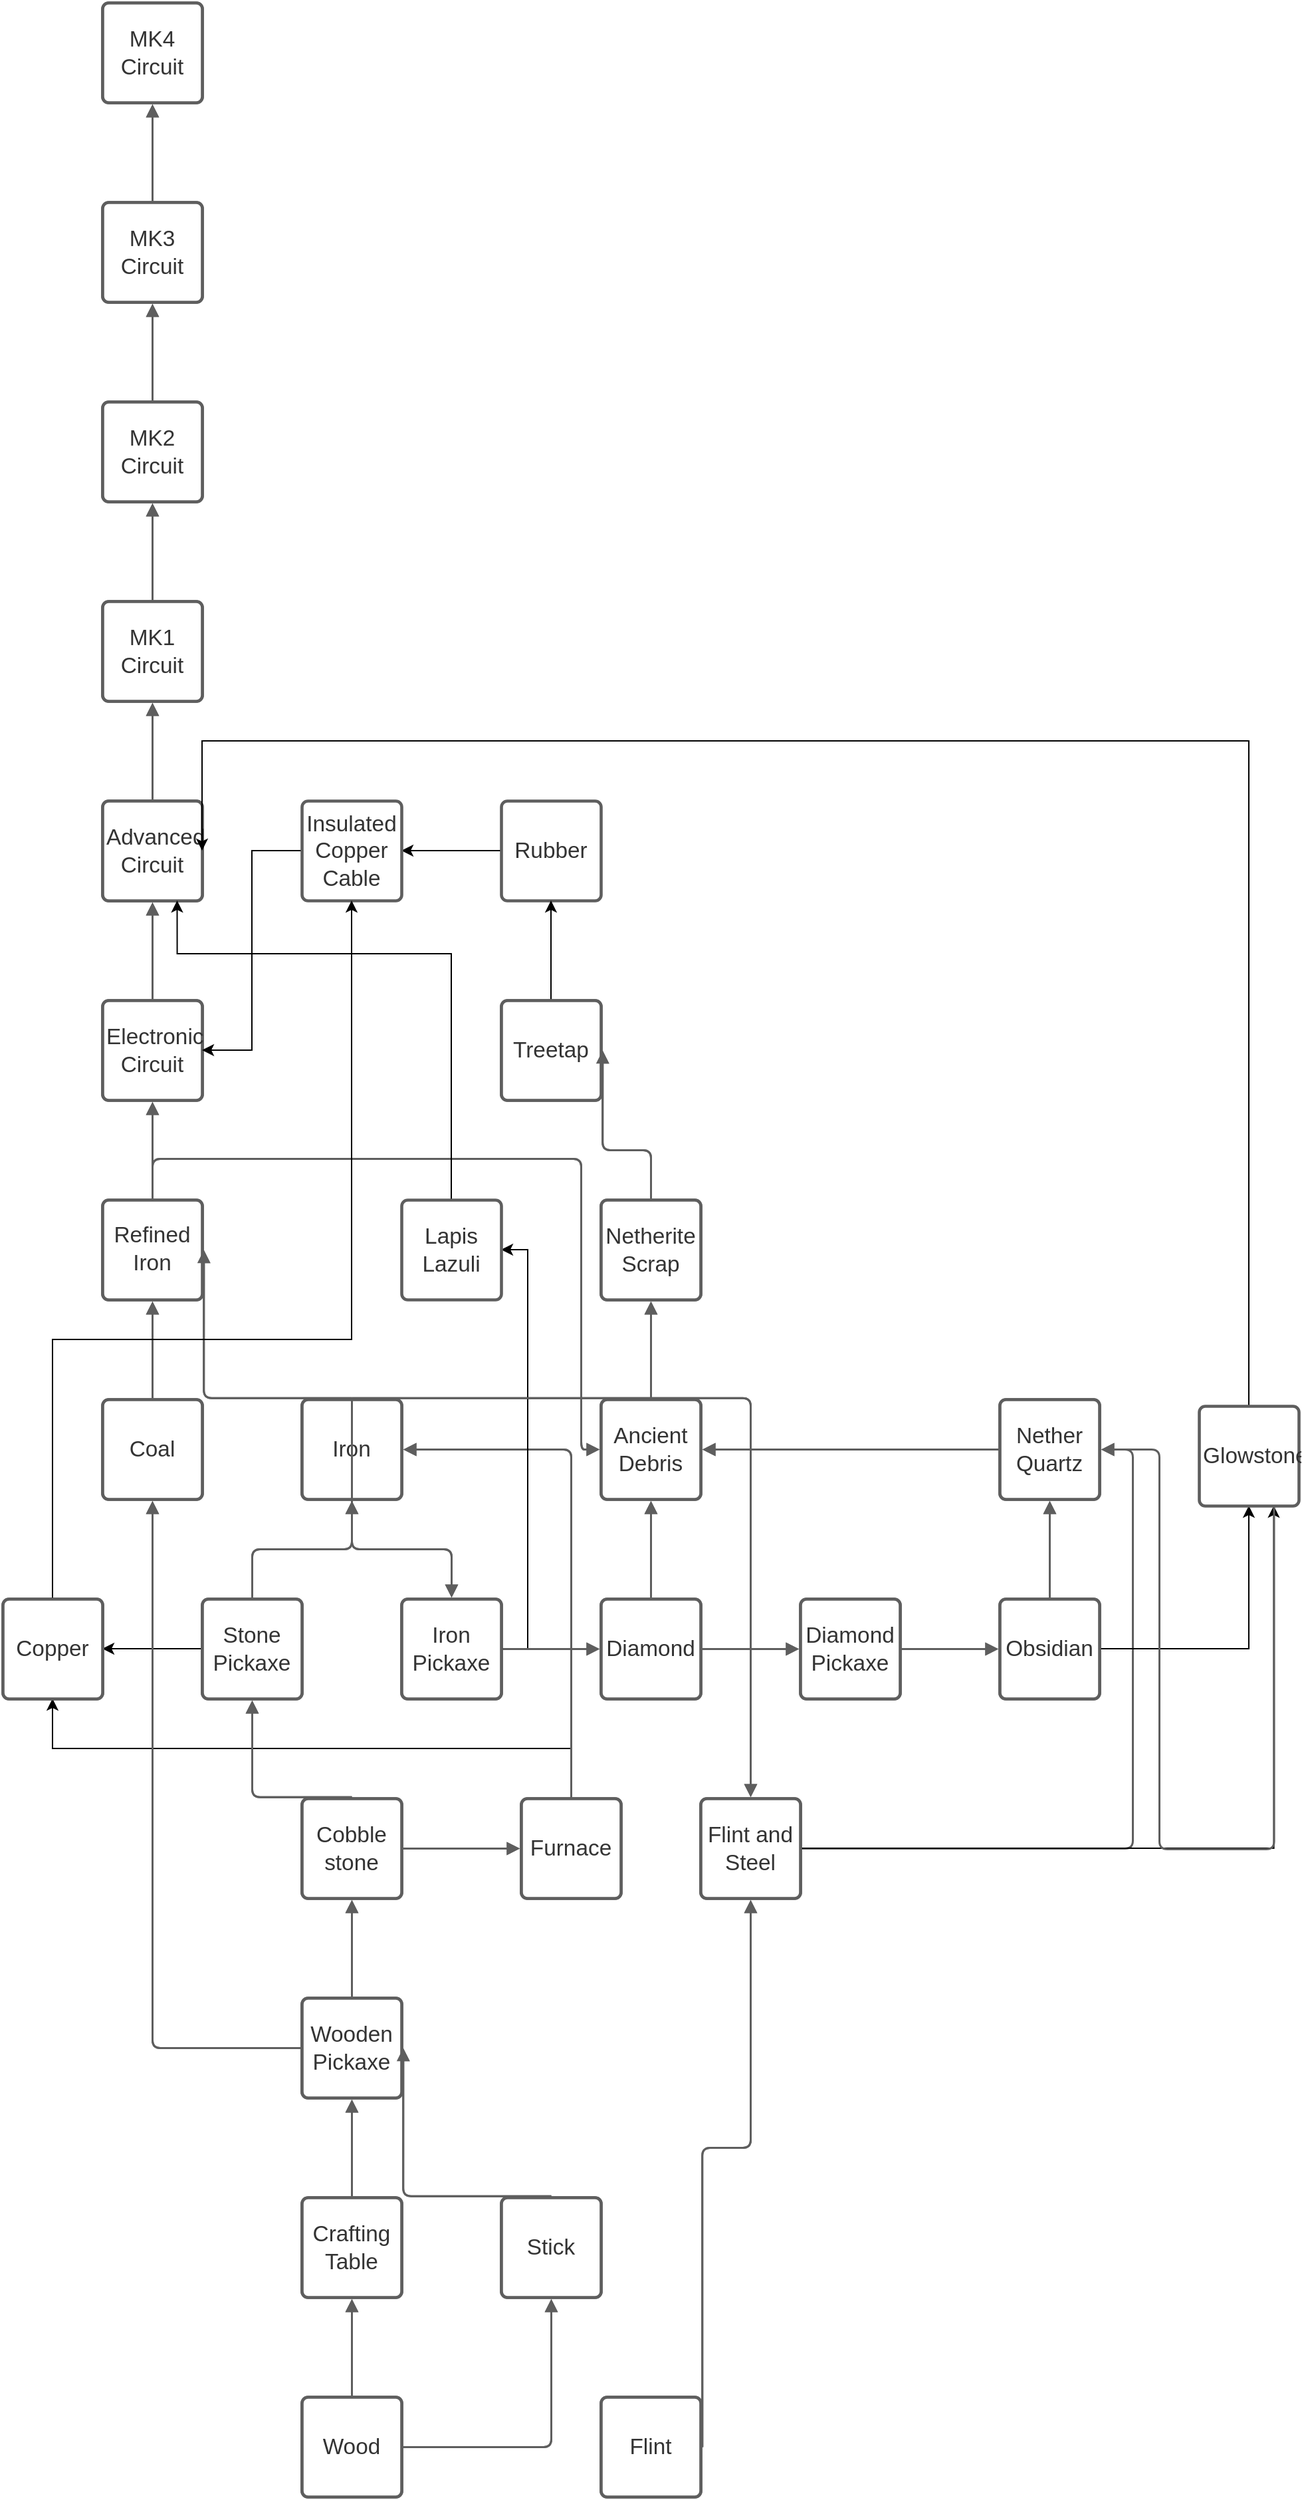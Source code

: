 <mxfile version="15.6.2" type="github">
  <diagram id="0V9siigxRgejwCpeg4HB" name="Page-1">
    <mxGraphModel dx="1422" dy="772" grid="1" gridSize="10" guides="1" tooltips="1" connect="1" arrows="1" fold="1" page="1" pageScale="1" pageWidth="850" pageHeight="1100" math="0" shadow="0">
      <root>
        <mxCell id="0" />
        <mxCell id="1" parent="0" />
        <UserObject label="MK4 Circuit" lucidchartObjectId="O3rn.Hu.RfBS" id="ZfmQ4fYziGxWCG16GH7T-1">
          <mxCell style="html=1;overflow=block;blockSpacing=1;whiteSpace=wrap;;whiteSpace=wrap;fontSize=16.7;fontColor=#333333;spacing=9;strokeColor=#5e5e5e;strokeOpacity=100;rounded=1;absoluteArcSize=1;arcSize=9;strokeWidth=2.3;" vertex="1" parent="1">
            <mxGeometry x="375" y="225" width="75" height="75" as="geometry" />
          </mxCell>
        </UserObject>
        <UserObject label="MK3 Circuit" lucidchartObjectId="Y3rnCp8XeSlu" id="ZfmQ4fYziGxWCG16GH7T-2">
          <mxCell style="html=1;overflow=block;blockSpacing=1;whiteSpace=wrap;;whiteSpace=wrap;fontSize=16.7;fontColor=#333333;spacing=9;strokeColor=#5e5e5e;strokeOpacity=100;rounded=1;absoluteArcSize=1;arcSize=9;strokeWidth=2.3;" vertex="1" parent="1">
            <mxGeometry x="375" y="375" width="75" height="75" as="geometry" />
          </mxCell>
        </UserObject>
        <UserObject label="MK2 Circuit" lucidchartObjectId="03rn3KT7Rs6s" id="ZfmQ4fYziGxWCG16GH7T-3">
          <mxCell style="html=1;overflow=block;blockSpacing=1;whiteSpace=wrap;;whiteSpace=wrap;fontSize=16.7;fontColor=#333333;spacing=9;strokeColor=#5e5e5e;strokeOpacity=100;rounded=1;absoluteArcSize=1;arcSize=9;strokeWidth=2.3;" vertex="1" parent="1">
            <mxGeometry x="375" y="525" width="75" height="75" as="geometry" />
          </mxCell>
        </UserObject>
        <UserObject label="MK1 Circuit" lucidchartObjectId="33rnBf_kdcN3" id="ZfmQ4fYziGxWCG16GH7T-4">
          <mxCell style="html=1;overflow=block;blockSpacing=1;whiteSpace=wrap;;whiteSpace=wrap;fontSize=16.7;fontColor=#333333;spacing=9;strokeColor=#5e5e5e;strokeOpacity=100;rounded=1;absoluteArcSize=1;arcSize=9;strokeWidth=2.3;" vertex="1" parent="1">
            <mxGeometry x="375" y="675" width="75" height="75" as="geometry" />
          </mxCell>
        </UserObject>
        <UserObject label="Advanced Circuit" lucidchartObjectId="h4rnig.ddcVo" id="ZfmQ4fYziGxWCG16GH7T-5">
          <mxCell style="html=1;overflow=block;blockSpacing=1;whiteSpace=wrap;;whiteSpace=wrap;fontSize=16.7;fontColor=#333333;spacing=3.8;strokeColor=#5e5e5e;strokeOpacity=100;rounded=1;absoluteArcSize=1;arcSize=9;strokeWidth=2.3;" vertex="1" parent="1">
            <mxGeometry x="375" y="825" width="75" height="75" as="geometry" />
          </mxCell>
        </UserObject>
        <UserObject label="Electronic Circuit" lucidchartObjectId="t4rn3xmEqwU2" id="ZfmQ4fYziGxWCG16GH7T-6">
          <mxCell style="html=1;overflow=block;blockSpacing=1;whiteSpace=wrap;;whiteSpace=wrap;fontSize=16.7;fontColor=#333333;spacing=3.8;strokeColor=#5e5e5e;strokeOpacity=100;rounded=1;absoluteArcSize=1;arcSize=9;strokeWidth=2.3;" vertex="1" parent="1">
            <mxGeometry x="375" y="975" width="75" height="75" as="geometry" />
          </mxCell>
        </UserObject>
        <UserObject label="&lt;div style=&quot;display: flex; justify-content: center; text-align: center; align-items: baseline; font-size: 0; line-height: 1.25;margin-top: -2px;&quot;&gt;&lt;span&gt;&lt;span style=&quot;font-size:16.7px;color:#333333;&quot;&gt;Refined Iron&lt;/span&gt;&lt;span style=&quot;font-size:13px;color:#000000;&quot;&gt; &lt;/span&gt;&lt;/span&gt;&lt;/div&gt;" lucidchartObjectId="A4rnv-Giu5-S" id="ZfmQ4fYziGxWCG16GH7T-7">
          <mxCell style="html=1;overflow=block;blockSpacing=1;whiteSpace=wrap;;whiteSpace=wrap;fontSize=13;spacing=3.8;strokeColor=#5e5e5e;strokeOpacity=100;rounded=1;absoluteArcSize=1;arcSize=9;strokeWidth=2.3;" vertex="1" parent="1">
            <mxGeometry x="375" y="1125" width="75" height="75" as="geometry" />
          </mxCell>
        </UserObject>
        <UserObject label="Coal" lucidchartObjectId="I4rnZ~l.6Ipy" id="ZfmQ4fYziGxWCG16GH7T-8">
          <mxCell style="html=1;overflow=block;blockSpacing=1;whiteSpace=wrap;;whiteSpace=wrap;fontSize=16.7;fontColor=#333333;spacing=3.8;strokeColor=#5e5e5e;strokeOpacity=100;rounded=1;absoluteArcSize=1;arcSize=9;strokeWidth=2.3;" vertex="1" parent="1">
            <mxGeometry x="375" y="1275" width="75" height="75" as="geometry" />
          </mxCell>
        </UserObject>
        <UserObject label="Iron" lucidchartObjectId="M4rnqP6tO~sO" id="ZfmQ4fYziGxWCG16GH7T-9">
          <mxCell style="html=1;overflow=block;blockSpacing=1;whiteSpace=wrap;;whiteSpace=wrap;fontSize=16.7;fontColor=#333333;spacing=3.8;strokeColor=#5e5e5e;strokeOpacity=100;rounded=1;absoluteArcSize=1;arcSize=9;strokeWidth=2.3;" vertex="1" parent="1">
            <mxGeometry x="525" y="1275" width="75" height="75" as="geometry" />
          </mxCell>
        </UserObject>
        <UserObject label="Cobble&#xa;stone" lucidchartObjectId="Q4rn5zKHl1vj" id="ZfmQ4fYziGxWCG16GH7T-10">
          <mxCell style="html=1;overflow=block;blockSpacing=1;whiteSpace=wrap;;whiteSpace=wrap;fontSize=16.7;fontColor=#333333;spacing=3.8;strokeColor=#5e5e5e;strokeOpacity=100;rounded=1;absoluteArcSize=1;arcSize=9;strokeWidth=2.3;" vertex="1" parent="1">
            <mxGeometry x="525" y="1575" width="75" height="75" as="geometry" />
          </mxCell>
        </UserObject>
        <UserObject label="Crafting Table" lucidchartObjectId="Y4rnUx8yTBkp" id="ZfmQ4fYziGxWCG16GH7T-11">
          <mxCell style="html=1;overflow=block;blockSpacing=1;whiteSpace=wrap;;whiteSpace=wrap;fontSize=16.7;fontColor=#333333;spacing=3.8;strokeColor=#5e5e5e;strokeOpacity=100;rounded=1;absoluteArcSize=1;arcSize=9;strokeWidth=2.3;" vertex="1" parent="1">
            <mxGeometry x="525" y="1875" width="75" height="75" as="geometry" />
          </mxCell>
        </UserObject>
        <UserObject label="Stick" lucidchartObjectId="54rncFlAXH4m" id="ZfmQ4fYziGxWCG16GH7T-12">
          <mxCell style="html=1;overflow=block;blockSpacing=1;whiteSpace=wrap;;whiteSpace=wrap;fontSize=16.7;fontColor=#333333;spacing=3.8;strokeColor=#5e5e5e;strokeOpacity=100;rounded=1;absoluteArcSize=1;arcSize=9;strokeWidth=2.3;" vertex="1" parent="1">
            <mxGeometry x="675" y="1875" width="75" height="75" as="geometry" />
          </mxCell>
        </UserObject>
        <UserObject label="Wooden Pickaxe" lucidchartObjectId="e5rnfnM1u9pB" id="ZfmQ4fYziGxWCG16GH7T-13">
          <mxCell style="html=1;overflow=block;blockSpacing=1;whiteSpace=wrap;;whiteSpace=wrap;fontSize=16.7;fontColor=#333333;spacing=3.8;strokeColor=#5e5e5e;strokeOpacity=100;rounded=1;absoluteArcSize=1;arcSize=9;strokeWidth=2.3;" vertex="1" parent="1">
            <mxGeometry x="525" y="1725" width="75" height="75" as="geometry" />
          </mxCell>
        </UserObject>
        <mxCell id="ZfmQ4fYziGxWCG16GH7T-62" style="edgeStyle=orthogonalEdgeStyle;rounded=0;orthogonalLoop=1;jettySize=auto;html=1;exitX=0;exitY=0.5;exitDx=0;exitDy=0;entryX=1;entryY=0.5;entryDx=0;entryDy=0;" edge="1" parent="1" source="ZfmQ4fYziGxWCG16GH7T-14" target="ZfmQ4fYziGxWCG16GH7T-60">
          <mxGeometry relative="1" as="geometry" />
        </mxCell>
        <UserObject label="Stone Pickaxe" lucidchartObjectId="v5rncOOX8Jar" id="ZfmQ4fYziGxWCG16GH7T-14">
          <mxCell style="html=1;overflow=block;blockSpacing=1;whiteSpace=wrap;;whiteSpace=wrap;fontSize=16.7;fontColor=#333333;spacing=3.8;strokeColor=#5e5e5e;strokeOpacity=100;rounded=1;absoluteArcSize=1;arcSize=9;strokeWidth=2.3;" vertex="1" parent="1">
            <mxGeometry x="450" y="1425" width="75" height="75" as="geometry" />
          </mxCell>
        </UserObject>
        <UserObject label="" lucidchartObjectId="G5rnfKp4lY8B" id="ZfmQ4fYziGxWCG16GH7T-15">
          <mxCell style="html=1;jettySize=18;whiteSpace=wrap;fontSize=13;strokeColor=#5E5E5E;strokeWidth=1.5;rounded=1;arcSize=12;edgeStyle=orthogonalEdgeStyle;startArrow=none;;endArrow=block;endFill=1;;exitX=0.5;exitY=-0.015;exitPerimeter=0;entryX=0.5;entryY=1.015;entryPerimeter=0;" edge="1" parent="1" source="ZfmQ4fYziGxWCG16GH7T-11" target="ZfmQ4fYziGxWCG16GH7T-13">
            <mxGeometry width="100" height="100" relative="1" as="geometry">
              <Array as="points" />
            </mxGeometry>
          </mxCell>
        </UserObject>
        <UserObject label="" lucidchartObjectId="I5rnyWrQxHPk" id="ZfmQ4fYziGxWCG16GH7T-16">
          <mxCell style="html=1;jettySize=18;whiteSpace=wrap;fontSize=13;strokeColor=#5E5E5E;strokeWidth=1.5;rounded=1;arcSize=12;edgeStyle=orthogonalEdgeStyle;startArrow=none;;endArrow=block;endFill=1;;exitX=0.5;exitY=-0.015;exitPerimeter=0;entryX=0.5;entryY=1.015;entryPerimeter=0;" edge="1" parent="1" source="ZfmQ4fYziGxWCG16GH7T-13" target="ZfmQ4fYziGxWCG16GH7T-10">
            <mxGeometry width="100" height="100" relative="1" as="geometry">
              <Array as="points" />
            </mxGeometry>
          </mxCell>
        </UserObject>
        <UserObject label="" lucidchartObjectId="K5rnSRM0Zp31" id="ZfmQ4fYziGxWCG16GH7T-17">
          <mxCell style="html=1;jettySize=18;whiteSpace=wrap;fontSize=13;strokeColor=#5E5E5E;strokeWidth=1.5;rounded=1;arcSize=12;edgeStyle=orthogonalEdgeStyle;startArrow=none;;endArrow=block;endFill=1;;exitX=0.5;exitY=-0.015;exitPerimeter=0;entryX=0.5;entryY=1.015;entryPerimeter=0;" edge="1" parent="1" source="ZfmQ4fYziGxWCG16GH7T-10" target="ZfmQ4fYziGxWCG16GH7T-14">
            <mxGeometry width="100" height="100" relative="1" as="geometry">
              <Array as="points">
                <mxPoint x="488" y="1574" />
              </Array>
            </mxGeometry>
          </mxCell>
        </UserObject>
        <UserObject label="" lucidchartObjectId="Q5rnRKtY7SWz" id="ZfmQ4fYziGxWCG16GH7T-18">
          <mxCell style="html=1;jettySize=18;whiteSpace=wrap;fontSize=13;strokeColor=#5E5E5E;strokeWidth=1.5;rounded=1;arcSize=12;edgeStyle=orthogonalEdgeStyle;startArrow=none;;endArrow=block;endFill=1;;exitX=0.5;exitY=-0.015;exitPerimeter=0;entryX=1.015;entryY=0.5;entryPerimeter=0;" edge="1" parent="1" source="ZfmQ4fYziGxWCG16GH7T-12" target="ZfmQ4fYziGxWCG16GH7T-13">
            <mxGeometry width="100" height="100" relative="1" as="geometry">
              <Array as="points" />
            </mxGeometry>
          </mxCell>
        </UserObject>
        <UserObject label="" lucidchartObjectId="V5rnEdUIXb9L" id="ZfmQ4fYziGxWCG16GH7T-19">
          <mxCell style="html=1;jettySize=18;whiteSpace=wrap;fontSize=13;strokeColor=#5E5E5E;strokeWidth=1.5;rounded=1;arcSize=12;edgeStyle=orthogonalEdgeStyle;startArrow=none;;endArrow=block;endFill=1;;exitX=0.5;exitY=-0.015;exitPerimeter=0;entryX=0.5;entryY=1.015;entryPerimeter=0;" edge="1" parent="1" source="ZfmQ4fYziGxWCG16GH7T-14" target="ZfmQ4fYziGxWCG16GH7T-9">
            <mxGeometry width="100" height="100" relative="1" as="geometry">
              <Array as="points" />
            </mxGeometry>
          </mxCell>
        </UserObject>
        <UserObject label="" lucidchartObjectId="Z5rnqTcRfF6P" id="ZfmQ4fYziGxWCG16GH7T-20">
          <mxCell style="html=1;jettySize=18;whiteSpace=wrap;fontSize=13;strokeColor=#5E5E5E;strokeWidth=1.5;rounded=1;arcSize=12;edgeStyle=orthogonalEdgeStyle;startArrow=none;;endArrow=block;endFill=1;;exitX=0.5;exitY=-0.015;exitPerimeter=0;entryX=0.5;entryY=1.015;entryPerimeter=0;" edge="1" parent="1" source="ZfmQ4fYziGxWCG16GH7T-8" target="ZfmQ4fYziGxWCG16GH7T-7">
            <mxGeometry width="100" height="100" relative="1" as="geometry">
              <Array as="points" />
            </mxGeometry>
          </mxCell>
        </UserObject>
        <UserObject label="" lucidchartObjectId="35rnwy0XM6cx" id="ZfmQ4fYziGxWCG16GH7T-21">
          <mxCell style="html=1;jettySize=18;whiteSpace=wrap;fontSize=13;strokeColor=#5E5E5E;strokeWidth=1.5;rounded=1;arcSize=12;edgeStyle=orthogonalEdgeStyle;startArrow=none;;endArrow=block;endFill=1;;exitX=0.5;exitY=-0.015;exitPerimeter=0;entryX=0.5;entryY=1.015;entryPerimeter=0;" edge="1" parent="1" source="ZfmQ4fYziGxWCG16GH7T-7" target="ZfmQ4fYziGxWCG16GH7T-6">
            <mxGeometry width="100" height="100" relative="1" as="geometry">
              <Array as="points" />
            </mxGeometry>
          </mxCell>
        </UserObject>
        <UserObject label="" lucidchartObjectId="_5rnzYM8p1ad" id="ZfmQ4fYziGxWCG16GH7T-22">
          <mxCell style="html=1;jettySize=18;whiteSpace=wrap;fontSize=13;strokeColor=#5E5E5E;strokeWidth=1.5;rounded=1;arcSize=12;edgeStyle=orthogonalEdgeStyle;startArrow=none;;endArrow=block;endFill=1;;exitX=-0.015;exitY=0.5;exitPerimeter=0;entryX=0.5;entryY=1.015;entryPerimeter=0;" edge="1" parent="1" source="ZfmQ4fYziGxWCG16GH7T-13" target="ZfmQ4fYziGxWCG16GH7T-8">
            <mxGeometry width="100" height="100" relative="1" as="geometry">
              <Array as="points" />
            </mxGeometry>
          </mxCell>
        </UserObject>
        <UserObject label="" lucidchartObjectId="a6rnivVdTuZF" id="ZfmQ4fYziGxWCG16GH7T-23">
          <mxCell style="html=1;jettySize=18;whiteSpace=wrap;fontSize=13;strokeColor=#5E5E5E;strokeWidth=1.5;rounded=1;arcSize=12;edgeStyle=orthogonalEdgeStyle;startArrow=none;;endArrow=block;endFill=1;;exitX=0.5;exitY=-0.015;exitPerimeter=0;entryX=1.015;entryY=0.5;entryPerimeter=0;" edge="1" parent="1" source="ZfmQ4fYziGxWCG16GH7T-9" target="ZfmQ4fYziGxWCG16GH7T-7">
            <mxGeometry width="100" height="100" relative="1" as="geometry">
              <Array as="points" />
            </mxGeometry>
          </mxCell>
        </UserObject>
        <UserObject label="" lucidchartObjectId="f6rniuB-IxO4" id="ZfmQ4fYziGxWCG16GH7T-24">
          <mxCell style="html=1;jettySize=18;whiteSpace=wrap;fontSize=13;strokeColor=#5E5E5E;strokeWidth=1.5;rounded=1;arcSize=12;edgeStyle=orthogonalEdgeStyle;startArrow=none;;endArrow=block;endFill=1;;exitX=0.5;exitY=-0.015;exitPerimeter=0;entryX=0.5;entryY=1.015;entryPerimeter=0;" edge="1" parent="1" source="ZfmQ4fYziGxWCG16GH7T-6" target="ZfmQ4fYziGxWCG16GH7T-5">
            <mxGeometry width="100" height="100" relative="1" as="geometry">
              <Array as="points" />
            </mxGeometry>
          </mxCell>
        </UserObject>
        <UserObject label="" lucidchartObjectId="h6rn7UnIzMgF" id="ZfmQ4fYziGxWCG16GH7T-25">
          <mxCell style="html=1;jettySize=18;whiteSpace=wrap;fontSize=13;strokeColor=#5E5E5E;strokeWidth=1.5;rounded=1;arcSize=12;edgeStyle=orthogonalEdgeStyle;startArrow=none;;endArrow=block;endFill=1;;exitX=0.5;exitY=-0.015;exitPerimeter=0;entryX=0.5;entryY=1.015;entryPerimeter=0;" edge="1" parent="1" source="ZfmQ4fYziGxWCG16GH7T-5" target="ZfmQ4fYziGxWCG16GH7T-4">
            <mxGeometry width="100" height="100" relative="1" as="geometry">
              <Array as="points" />
            </mxGeometry>
          </mxCell>
        </UserObject>
        <UserObject label="" lucidchartObjectId="s6rnI_AukNo1" id="ZfmQ4fYziGxWCG16GH7T-26">
          <mxCell style="html=1;jettySize=18;whiteSpace=wrap;fontSize=13;strokeColor=#5E5E5E;strokeWidth=1.5;rounded=1;arcSize=12;edgeStyle=orthogonalEdgeStyle;startArrow=none;;endArrow=block;endFill=1;;exitX=0.5;exitY=-0.015;exitPerimeter=0;entryX=0.5;entryY=1.015;entryPerimeter=0;" edge="1" parent="1" source="ZfmQ4fYziGxWCG16GH7T-4" target="ZfmQ4fYziGxWCG16GH7T-3">
            <mxGeometry width="100" height="100" relative="1" as="geometry">
              <Array as="points" />
            </mxGeometry>
          </mxCell>
        </UserObject>
        <UserObject label="" lucidchartObjectId="u6rnfqeCWP.y" id="ZfmQ4fYziGxWCG16GH7T-27">
          <mxCell style="html=1;jettySize=18;whiteSpace=wrap;fontSize=13;strokeColor=#5E5E5E;strokeWidth=1.5;rounded=1;arcSize=12;edgeStyle=orthogonalEdgeStyle;startArrow=none;;endArrow=block;endFill=1;;exitX=0.5;exitY=-0.015;exitPerimeter=0;entryX=0.5;entryY=1.015;entryPerimeter=0;" edge="1" parent="1" source="ZfmQ4fYziGxWCG16GH7T-3" target="ZfmQ4fYziGxWCG16GH7T-2">
            <mxGeometry width="100" height="100" relative="1" as="geometry">
              <Array as="points" />
            </mxGeometry>
          </mxCell>
        </UserObject>
        <UserObject label="" lucidchartObjectId="v6rnBTw~iqTZ" id="ZfmQ4fYziGxWCG16GH7T-28">
          <mxCell style="html=1;jettySize=18;whiteSpace=wrap;fontSize=13;strokeColor=#5E5E5E;strokeWidth=1.5;rounded=1;arcSize=12;edgeStyle=orthogonalEdgeStyle;startArrow=none;;endArrow=block;endFill=1;;exitX=0.5;exitY=-0.015;exitPerimeter=0;entryX=0.5;entryY=1.015;entryPerimeter=0;" edge="1" parent="1" source="ZfmQ4fYziGxWCG16GH7T-2" target="ZfmQ4fYziGxWCG16GH7T-1">
            <mxGeometry width="100" height="100" relative="1" as="geometry">
              <Array as="points" />
            </mxGeometry>
          </mxCell>
        </UserObject>
        <mxCell id="ZfmQ4fYziGxWCG16GH7T-305" style="edgeStyle=orthogonalEdgeStyle;rounded=0;orthogonalLoop=1;jettySize=auto;html=1;exitX=0;exitY=0.5;exitDx=0;exitDy=0;" edge="1" parent="1" source="ZfmQ4fYziGxWCG16GH7T-29" target="ZfmQ4fYziGxWCG16GH7T-152">
          <mxGeometry relative="1" as="geometry" />
        </mxCell>
        <UserObject label="Rubber" lucidchartObjectId="F6rn_Yt7ZoDm" id="ZfmQ4fYziGxWCG16GH7T-29">
          <mxCell style="html=1;overflow=block;blockSpacing=1;whiteSpace=wrap;;whiteSpace=wrap;fontSize=16.7;fontColor=#333333;spacing=3.8;strokeColor=#5e5e5e;strokeOpacity=100;rounded=1;absoluteArcSize=1;arcSize=9;strokeWidth=2.3;" vertex="1" parent="1">
            <mxGeometry x="675" y="825" width="75" height="75" as="geometry" />
          </mxCell>
        </UserObject>
        <mxCell id="ZfmQ4fYziGxWCG16GH7T-61" style="edgeStyle=orthogonalEdgeStyle;rounded=0;orthogonalLoop=1;jettySize=auto;html=1;exitX=0.5;exitY=0;exitDx=0;exitDy=0;entryX=0.5;entryY=1;entryDx=0;entryDy=0;" edge="1" parent="1" source="ZfmQ4fYziGxWCG16GH7T-30" target="ZfmQ4fYziGxWCG16GH7T-60">
          <mxGeometry relative="1" as="geometry" />
        </mxCell>
        <UserObject label="Furnace" lucidchartObjectId="N6rn1OEtuVyX" id="ZfmQ4fYziGxWCG16GH7T-30">
          <mxCell style="html=1;overflow=block;blockSpacing=1;whiteSpace=wrap;;whiteSpace=wrap;fontSize=16.7;fontColor=#333333;spacing=3.8;strokeColor=#5e5e5e;strokeOpacity=100;rounded=1;absoluteArcSize=1;arcSize=9;strokeWidth=2.3;" vertex="1" parent="1">
            <mxGeometry x="690" y="1575" width="75" height="75" as="geometry" />
          </mxCell>
        </UserObject>
        <UserObject label="" lucidchartObjectId="U6rnAA72GBOl" id="ZfmQ4fYziGxWCG16GH7T-31">
          <mxCell style="html=1;jettySize=18;whiteSpace=wrap;fontSize=13;strokeColor=#5E5E5E;strokeWidth=1.5;rounded=1;arcSize=12;edgeStyle=orthogonalEdgeStyle;startArrow=none;;endArrow=block;endFill=1;;exitX=1.015;exitY=0.5;exitPerimeter=0;entryX=-0.015;entryY=0.5;entryPerimeter=0;" edge="1" parent="1" source="ZfmQ4fYziGxWCG16GH7T-10" target="ZfmQ4fYziGxWCG16GH7T-30">
            <mxGeometry width="100" height="100" relative="1" as="geometry">
              <Array as="points" />
            </mxGeometry>
          </mxCell>
        </UserObject>
        <UserObject label="" lucidchartObjectId="Z6rnTr7OPrRf" id="ZfmQ4fYziGxWCG16GH7T-32">
          <mxCell style="html=1;jettySize=18;whiteSpace=wrap;fontSize=13;strokeColor=#5E5E5E;strokeWidth=1.5;rounded=1;arcSize=12;edgeStyle=orthogonalEdgeStyle;startArrow=none;;endArrow=block;endFill=1;;exitX=0.5;exitY=-0.015;exitPerimeter=0;entryX=1.015;entryY=0.5;entryPerimeter=0;" edge="1" parent="1" source="ZfmQ4fYziGxWCG16GH7T-30" target="ZfmQ4fYziGxWCG16GH7T-9">
            <mxGeometry width="100" height="100" relative="1" as="geometry">
              <Array as="points">
                <mxPoint x="728" y="1313" />
              </Array>
            </mxGeometry>
          </mxCell>
        </UserObject>
        <mxCell id="ZfmQ4fYziGxWCG16GH7T-63" style="edgeStyle=orthogonalEdgeStyle;rounded=0;orthogonalLoop=1;jettySize=auto;html=1;exitX=0.5;exitY=0;exitDx=0;exitDy=0;entryX=0.5;entryY=1;entryDx=0;entryDy=0;" edge="1" parent="1" source="ZfmQ4fYziGxWCG16GH7T-33" target="ZfmQ4fYziGxWCG16GH7T-29">
          <mxGeometry relative="1" as="geometry" />
        </mxCell>
        <UserObject label="Treetap" lucidchartObjectId=".6rnEqRrsFb7" id="ZfmQ4fYziGxWCG16GH7T-33">
          <mxCell style="html=1;overflow=block;blockSpacing=1;whiteSpace=wrap;;whiteSpace=wrap;fontSize=16.7;fontColor=#333333;spacing=3.8;strokeColor=#5e5e5e;strokeOpacity=100;rounded=1;absoluteArcSize=1;arcSize=9;strokeWidth=2.3;" vertex="1" parent="1">
            <mxGeometry x="675" y="975" width="75" height="75" as="geometry" />
          </mxCell>
        </UserObject>
        <UserObject label="Netherite Scrap" lucidchartObjectId="H7rn3yXHJXi2" id="ZfmQ4fYziGxWCG16GH7T-34">
          <mxCell style="html=1;overflow=block;blockSpacing=1;whiteSpace=wrap;;whiteSpace=wrap;fontSize=16.7;fontColor=#333333;spacing=3.8;strokeColor=#5e5e5e;strokeOpacity=100;rounded=1;absoluteArcSize=1;arcSize=9;strokeWidth=2.3;" vertex="1" parent="1">
            <mxGeometry x="750" y="1125" width="75" height="75" as="geometry" />
          </mxCell>
        </UserObject>
        <UserObject label="Ancient Debris" lucidchartObjectId="i8rnBrJlUf_J" id="ZfmQ4fYziGxWCG16GH7T-36">
          <mxCell style="html=1;overflow=block;blockSpacing=1;whiteSpace=wrap;;whiteSpace=wrap;fontSize=16.7;fontColor=#333333;spacing=3.8;strokeColor=#5e5e5e;strokeOpacity=100;rounded=1;absoluteArcSize=1;arcSize=9;strokeWidth=2.3;" vertex="1" parent="1">
            <mxGeometry x="750" y="1275" width="75" height="75" as="geometry" />
          </mxCell>
        </UserObject>
        <UserObject label="" lucidchartObjectId="X8rnSke3wyS9" id="ZfmQ4fYziGxWCG16GH7T-37">
          <mxCell style="html=1;jettySize=18;whiteSpace=wrap;fontSize=13;strokeColor=#5E5E5E;strokeWidth=1.5;rounded=1;arcSize=12;edgeStyle=orthogonalEdgeStyle;startArrow=none;;endArrow=block;endFill=1;;exitX=0.5;exitY=-0.015;exitPerimeter=0;entryX=-0.015;entryY=0.5;entryPerimeter=0;" edge="1" parent="1" source="ZfmQ4fYziGxWCG16GH7T-7" target="ZfmQ4fYziGxWCG16GH7T-36">
            <mxGeometry width="100" height="100" relative="1" as="geometry">
              <Array as="points">
                <mxPoint x="413" y="1094" />
                <mxPoint x="735" y="1094" />
                <mxPoint x="735" y="1313" />
              </Array>
            </mxGeometry>
          </mxCell>
        </UserObject>
        <UserObject label="Diamond" lucidchartObjectId="a9rn.3FXnvM6" id="ZfmQ4fYziGxWCG16GH7T-38">
          <mxCell style="html=1;overflow=block;blockSpacing=1;whiteSpace=wrap;;whiteSpace=wrap;fontSize=16.7;fontColor=#333333;spacing=3.8;strokeColor=#5e5e5e;strokeOpacity=100;rounded=1;absoluteArcSize=1;arcSize=9;strokeWidth=2.3;" vertex="1" parent="1">
            <mxGeometry x="750" y="1425" width="75" height="75" as="geometry" />
          </mxCell>
        </UserObject>
        <UserObject label="Iron Pickaxe" lucidchartObjectId="h9rnwj5foKtb" id="ZfmQ4fYziGxWCG16GH7T-39">
          <mxCell style="html=1;overflow=block;blockSpacing=1;whiteSpace=wrap;;whiteSpace=wrap;fontSize=16.7;fontColor=#333333;spacing=3.8;strokeColor=#5e5e5e;strokeOpacity=100;rounded=1;absoluteArcSize=1;arcSize=9;strokeWidth=2.3;" vertex="1" parent="1">
            <mxGeometry x="600" y="1425" width="75" height="75" as="geometry" />
          </mxCell>
        </UserObject>
        <UserObject label="" lucidchartObjectId="t9rn-bejUAjX" id="ZfmQ4fYziGxWCG16GH7T-40">
          <mxCell style="html=1;jettySize=18;whiteSpace=wrap;fontSize=13;strokeColor=#5E5E5E;strokeWidth=1.5;rounded=1;arcSize=12;edgeStyle=orthogonalEdgeStyle;startArrow=none;;endArrow=block;endFill=1;;exitX=0.5;exitY=-0.015;exitPerimeter=0;entryX=0.5;entryY=-0.015;entryPerimeter=0;" edge="1" parent="1" source="ZfmQ4fYziGxWCG16GH7T-9" target="ZfmQ4fYziGxWCG16GH7T-39">
            <mxGeometry width="100" height="100" relative="1" as="geometry">
              <Array as="points" />
            </mxGeometry>
          </mxCell>
        </UserObject>
        <UserObject label="" lucidchartObjectId="x9rn39XHPRgs" id="ZfmQ4fYziGxWCG16GH7T-41">
          <mxCell style="html=1;jettySize=18;whiteSpace=wrap;fontSize=13;strokeColor=#5E5E5E;strokeWidth=1.5;rounded=1;arcSize=12;edgeStyle=orthogonalEdgeStyle;startArrow=none;;endArrow=block;endFill=1;;exitX=1.015;exitY=0.5;exitPerimeter=0;entryX=-0.015;entryY=0.5;entryPerimeter=0;" edge="1" parent="1" source="ZfmQ4fYziGxWCG16GH7T-39" target="ZfmQ4fYziGxWCG16GH7T-38">
            <mxGeometry width="100" height="100" relative="1" as="geometry">
              <Array as="points" />
            </mxGeometry>
          </mxCell>
        </UserObject>
        <UserObject label="" lucidchartObjectId="B9rnxNzQqZcq" id="ZfmQ4fYziGxWCG16GH7T-42">
          <mxCell style="html=1;jettySize=18;whiteSpace=wrap;fontSize=13;strokeColor=#5E5E5E;strokeWidth=1.5;rounded=1;arcSize=12;edgeStyle=orthogonalEdgeStyle;startArrow=none;;endArrow=block;endFill=1;;exitX=0.5;exitY=-0.015;exitPerimeter=0;entryX=0.5;entryY=1.015;entryPerimeter=0;" edge="1" parent="1" source="ZfmQ4fYziGxWCG16GH7T-38" target="ZfmQ4fYziGxWCG16GH7T-36">
            <mxGeometry width="100" height="100" relative="1" as="geometry">
              <Array as="points" />
            </mxGeometry>
          </mxCell>
        </UserObject>
        <UserObject label="Diamond Pickaxe" lucidchartObjectId="D9rn-TZTvhV1" id="ZfmQ4fYziGxWCG16GH7T-43">
          <mxCell style="html=1;overflow=block;blockSpacing=1;whiteSpace=wrap;;whiteSpace=wrap;fontSize=16.7;fontColor=#333333;spacing=3.8;strokeColor=#5e5e5e;strokeOpacity=100;rounded=1;absoluteArcSize=1;arcSize=9;strokeWidth=2.3;" vertex="1" parent="1">
            <mxGeometry x="900" y="1425" width="75" height="75" as="geometry" />
          </mxCell>
        </UserObject>
        <UserObject label="Obsidian" lucidchartObjectId="L9rnorbkREb3" id="ZfmQ4fYziGxWCG16GH7T-44">
          <mxCell style="html=1;overflow=block;blockSpacing=1;whiteSpace=wrap;;whiteSpace=wrap;fontSize=16.7;fontColor=#333333;spacing=3.8;strokeColor=#5e5e5e;strokeOpacity=100;rounded=1;absoluteArcSize=1;arcSize=9;strokeWidth=2.3;" vertex="1" parent="1">
            <mxGeometry x="1050" y="1425" width="75" height="75" as="geometry" />
          </mxCell>
        </UserObject>
        <UserObject label="" lucidchartObjectId="R9rn-GiHZNDv" id="ZfmQ4fYziGxWCG16GH7T-45">
          <mxCell style="html=1;jettySize=18;whiteSpace=wrap;fontSize=13;strokeColor=#5E5E5E;strokeWidth=1.5;rounded=1;arcSize=12;edgeStyle=orthogonalEdgeStyle;startArrow=none;;endArrow=block;endFill=1;;exitX=1.015;exitY=0.5;exitPerimeter=0;entryX=-0.015;entryY=0.5;entryPerimeter=0;" edge="1" parent="1" source="ZfmQ4fYziGxWCG16GH7T-38" target="ZfmQ4fYziGxWCG16GH7T-43">
            <mxGeometry width="100" height="100" relative="1" as="geometry">
              <Array as="points" />
            </mxGeometry>
          </mxCell>
        </UserObject>
        <UserObject label="" lucidchartObjectId="T9rn~WKT9blq" id="ZfmQ4fYziGxWCG16GH7T-46">
          <mxCell style="html=1;jettySize=18;whiteSpace=wrap;fontSize=13;strokeColor=#5E5E5E;strokeWidth=1.5;rounded=1;arcSize=12;edgeStyle=orthogonalEdgeStyle;startArrow=none;;endArrow=block;endFill=1;;exitX=1.015;exitY=0.5;exitPerimeter=0;entryX=-0.015;entryY=0.5;entryPerimeter=0;" edge="1" parent="1" source="ZfmQ4fYziGxWCG16GH7T-43" target="ZfmQ4fYziGxWCG16GH7T-44">
            <mxGeometry width="100" height="100" relative="1" as="geometry">
              <Array as="points" />
            </mxGeometry>
          </mxCell>
        </UserObject>
        <UserObject label="Nether Quartz" lucidchartObjectId="W9rnD6nGbXGc" id="ZfmQ4fYziGxWCG16GH7T-47">
          <mxCell style="html=1;overflow=block;blockSpacing=1;whiteSpace=wrap;;whiteSpace=wrap;fontSize=16.7;fontColor=#333333;spacing=3.8;strokeColor=#5e5e5e;strokeOpacity=100;rounded=1;absoluteArcSize=1;arcSize=9;strokeWidth=2.3;" vertex="1" parent="1">
            <mxGeometry x="1050" y="1275" width="75" height="75" as="geometry" />
          </mxCell>
        </UserObject>
        <UserObject label="Wood" lucidchartObjectId="89rntHiywq36" id="ZfmQ4fYziGxWCG16GH7T-48">
          <mxCell style="html=1;overflow=block;blockSpacing=1;whiteSpace=wrap;;whiteSpace=wrap;fontSize=16.7;fontColor=#333333;spacing=3.8;strokeColor=#5e5e5e;strokeOpacity=100;rounded=1;absoluteArcSize=1;arcSize=9;strokeWidth=2.3;" vertex="1" parent="1">
            <mxGeometry x="525" y="2025" width="75" height="75" as="geometry" />
          </mxCell>
        </UserObject>
        <UserObject label="" lucidchartObjectId="c-rnA04fz5Ga" id="ZfmQ4fYziGxWCG16GH7T-49">
          <mxCell style="html=1;jettySize=18;whiteSpace=wrap;fontSize=13;strokeColor=#5E5E5E;strokeWidth=1.5;rounded=1;arcSize=12;edgeStyle=orthogonalEdgeStyle;startArrow=none;;endArrow=block;endFill=1;;exitX=0.5;exitY=-0.015;exitPerimeter=0;entryX=0.5;entryY=1.015;entryPerimeter=0;" edge="1" parent="1" source="ZfmQ4fYziGxWCG16GH7T-48" target="ZfmQ4fYziGxWCG16GH7T-11">
            <mxGeometry width="100" height="100" relative="1" as="geometry">
              <Array as="points" />
            </mxGeometry>
          </mxCell>
        </UserObject>
        <UserObject label="" lucidchartObjectId="d-rn7sEi..fi" id="ZfmQ4fYziGxWCG16GH7T-50">
          <mxCell style="html=1;jettySize=18;whiteSpace=wrap;fontSize=13;strokeColor=#5E5E5E;strokeWidth=1.5;rounded=1;arcSize=12;edgeStyle=orthogonalEdgeStyle;startArrow=none;;endArrow=block;endFill=1;;exitX=1.015;exitY=0.5;exitPerimeter=0;entryX=0.5;entryY=1.015;entryPerimeter=0;" edge="1" parent="1" source="ZfmQ4fYziGxWCG16GH7T-48" target="ZfmQ4fYziGxWCG16GH7T-12">
            <mxGeometry width="100" height="100" relative="1" as="geometry">
              <Array as="points" />
            </mxGeometry>
          </mxCell>
        </UserObject>
        <UserObject label="Flint and Steel" lucidchartObjectId="j-rneG~W5RcB" id="ZfmQ4fYziGxWCG16GH7T-51">
          <mxCell style="html=1;overflow=block;blockSpacing=1;whiteSpace=wrap;;whiteSpace=wrap;fontSize=16.7;fontColor=#333333;spacing=3.8;strokeColor=#5e5e5e;strokeOpacity=100;rounded=1;absoluteArcSize=1;arcSize=9;strokeWidth=2.3;" vertex="1" parent="1">
            <mxGeometry x="825" y="1575" width="75" height="75" as="geometry" />
          </mxCell>
        </UserObject>
        <UserObject label="" lucidchartObjectId="A-rnXTUFurY5" id="ZfmQ4fYziGxWCG16GH7T-52">
          <mxCell style="html=1;jettySize=18;whiteSpace=wrap;fontSize=13;strokeColor=#5E5E5E;strokeWidth=1.5;rounded=1;arcSize=12;edgeStyle=orthogonalEdgeStyle;startArrow=none;;endArrow=block;endFill=1;;exitX=0.5;exitY=-0.015;exitPerimeter=0;entryX=0.5;entryY=1.015;entryPerimeter=0;" edge="1" parent="1" source="ZfmQ4fYziGxWCG16GH7T-36" target="ZfmQ4fYziGxWCG16GH7T-34">
            <mxGeometry width="100" height="100" relative="1" as="geometry">
              <Array as="points" />
            </mxGeometry>
          </mxCell>
        </UserObject>
        <UserObject label="" lucidchartObjectId="D-rnIqFIS~pl" id="ZfmQ4fYziGxWCG16GH7T-53">
          <mxCell style="html=1;jettySize=18;whiteSpace=wrap;fontSize=13;strokeColor=#5E5E5E;strokeWidth=1.5;rounded=1;arcSize=12;edgeStyle=orthogonalEdgeStyle;startArrow=none;;endArrow=block;endFill=1;;exitX=-0.015;exitY=0.5;exitPerimeter=0;entryX=1.015;entryY=0.5;entryPerimeter=0;" edge="1" parent="1" source="ZfmQ4fYziGxWCG16GH7T-47" target="ZfmQ4fYziGxWCG16GH7T-36">
            <mxGeometry width="100" height="100" relative="1" as="geometry">
              <Array as="points" />
            </mxGeometry>
          </mxCell>
        </UserObject>
        <UserObject label="" lucidchartObjectId="h_rnIuyU5x.K" id="ZfmQ4fYziGxWCG16GH7T-54">
          <mxCell style="html=1;jettySize=18;whiteSpace=wrap;fontSize=13;strokeColor=#5E5E5E;strokeWidth=1.5;rounded=1;arcSize=12;edgeStyle=orthogonalEdgeStyle;startArrow=none;;endArrow=block;endFill=1;;exitX=0.5;exitY=-0.015;exitPerimeter=0;entryX=0.5;entryY=-0.015;entryPerimeter=0;" edge="1" parent="1" source="ZfmQ4fYziGxWCG16GH7T-9" target="ZfmQ4fYziGxWCG16GH7T-51">
            <mxGeometry width="100" height="100" relative="1" as="geometry">
              <Array as="points" />
            </mxGeometry>
          </mxCell>
        </UserObject>
        <UserObject label="Flint" lucidchartObjectId="o_rnYFVj-jMF" id="ZfmQ4fYziGxWCG16GH7T-55">
          <mxCell style="html=1;overflow=block;blockSpacing=1;whiteSpace=wrap;;whiteSpace=wrap;fontSize=16.7;fontColor=#333333;spacing=3.8;strokeColor=#5e5e5e;strokeOpacity=100;rounded=1;absoluteArcSize=1;arcSize=9;strokeWidth=2.3;" vertex="1" parent="1">
            <mxGeometry x="750" y="2025" width="75" height="75" as="geometry" />
          </mxCell>
        </UserObject>
        <UserObject label="" lucidchartObjectId="C_rnIm.DJcN5" id="ZfmQ4fYziGxWCG16GH7T-56">
          <mxCell style="html=1;jettySize=18;whiteSpace=wrap;fontSize=13;strokeColor=#5E5E5E;strokeWidth=1.5;rounded=1;arcSize=12;edgeStyle=orthogonalEdgeStyle;startArrow=none;;endArrow=block;endFill=1;;exitX=1.015;exitY=0.5;exitPerimeter=0;entryX=0.5;entryY=1.015;entryPerimeter=0;" edge="1" parent="1" source="ZfmQ4fYziGxWCG16GH7T-55" target="ZfmQ4fYziGxWCG16GH7T-51">
            <mxGeometry width="100" height="100" relative="1" as="geometry">
              <Array as="points" />
            </mxGeometry>
          </mxCell>
        </UserObject>
        <UserObject label="" lucidchartObjectId="O_rnex7WGd1Y" id="ZfmQ4fYziGxWCG16GH7T-57">
          <mxCell style="html=1;jettySize=18;whiteSpace=wrap;fontSize=13;strokeColor=#5E5E5E;strokeWidth=1.5;rounded=1;arcSize=12;edgeStyle=orthogonalEdgeStyle;startArrow=none;;endArrow=block;endFill=1;;exitX=0.5;exitY=-0.015;exitPerimeter=0;entryX=1.015;entryY=0.5;entryPerimeter=0;" edge="1" parent="1" source="ZfmQ4fYziGxWCG16GH7T-34" target="ZfmQ4fYziGxWCG16GH7T-33">
            <mxGeometry width="100" height="100" relative="1" as="geometry">
              <Array as="points" />
            </mxGeometry>
          </mxCell>
        </UserObject>
        <UserObject label="" lucidchartObjectId="H.rnu4XYR3Ga" id="ZfmQ4fYziGxWCG16GH7T-58">
          <mxCell style="html=1;jettySize=18;whiteSpace=wrap;fontSize=13;strokeColor=#5E5E5E;strokeWidth=1.5;rounded=1;arcSize=12;edgeStyle=orthogonalEdgeStyle;startArrow=none;;endArrow=block;endFill=1;;exitX=1.015;exitY=0.5;exitPerimeter=0;entryX=1.015;entryY=0.5;entryPerimeter=0;" edge="1" parent="1" source="ZfmQ4fYziGxWCG16GH7T-51" target="ZfmQ4fYziGxWCG16GH7T-47">
            <mxGeometry width="100" height="100" relative="1" as="geometry">
              <Array as="points">
                <mxPoint x="1150" y="1613" />
                <mxPoint x="1150" y="1313" />
              </Array>
            </mxGeometry>
          </mxCell>
        </UserObject>
        <UserObject label="" lucidchartObjectId="M.rnnc9NCXxp" id="ZfmQ4fYziGxWCG16GH7T-59">
          <mxCell style="html=1;jettySize=18;whiteSpace=wrap;fontSize=13;strokeColor=#5E5E5E;strokeWidth=1.5;rounded=1;arcSize=12;edgeStyle=orthogonalEdgeStyle;startArrow=none;;endArrow=block;endFill=1;;exitX=0.5;exitY=-0.015;exitPerimeter=0;entryX=0.5;entryY=1.015;entryPerimeter=0;" edge="1" parent="1" source="ZfmQ4fYziGxWCG16GH7T-44" target="ZfmQ4fYziGxWCG16GH7T-47">
            <mxGeometry width="100" height="100" relative="1" as="geometry">
              <Array as="points" />
            </mxGeometry>
          </mxCell>
        </UserObject>
        <UserObject label="Copper " lucidchartObjectId="0~rnXEkRjr8r" id="ZfmQ4fYziGxWCG16GH7T-60">
          <mxCell style="html=1;overflow=block;blockSpacing=1;whiteSpace=wrap;;whiteSpace=wrap;fontSize=16.7;fontColor=#333333;spacing=3.8;strokeColor=#5e5e5e;strokeOpacity=100;rounded=1;absoluteArcSize=1;arcSize=9;strokeWidth=2.3;" vertex="1" parent="1">
            <mxGeometry x="300" y="1425" width="75" height="75" as="geometry" />
          </mxCell>
        </UserObject>
        <UserObject label="MK4 Circuit" lucidchartObjectId="O3rn.Hu.RfBS" id="ZfmQ4fYziGxWCG16GH7T-124">
          <mxCell style="html=1;overflow=block;blockSpacing=1;whiteSpace=wrap;;whiteSpace=wrap;fontSize=16.7;fontColor=#333333;spacing=9;strokeColor=#5e5e5e;strokeOpacity=100;rounded=1;absoluteArcSize=1;arcSize=9;strokeWidth=2.3;" vertex="1" parent="1">
            <mxGeometry x="375" y="225" width="75" height="75" as="geometry" />
          </mxCell>
        </UserObject>
        <UserObject label="MK3 Circuit" lucidchartObjectId="Y3rnCp8XeSlu" id="ZfmQ4fYziGxWCG16GH7T-125">
          <mxCell style="html=1;overflow=block;blockSpacing=1;whiteSpace=wrap;;whiteSpace=wrap;fontSize=16.7;fontColor=#333333;spacing=9;strokeColor=#5e5e5e;strokeOpacity=100;rounded=1;absoluteArcSize=1;arcSize=9;strokeWidth=2.3;" vertex="1" parent="1">
            <mxGeometry x="375" y="375" width="75" height="75" as="geometry" />
          </mxCell>
        </UserObject>
        <UserObject label="MK2 Circuit" lucidchartObjectId="03rn3KT7Rs6s" id="ZfmQ4fYziGxWCG16GH7T-126">
          <mxCell style="html=1;overflow=block;blockSpacing=1;whiteSpace=wrap;;whiteSpace=wrap;fontSize=16.7;fontColor=#333333;spacing=9;strokeColor=#5e5e5e;strokeOpacity=100;rounded=1;absoluteArcSize=1;arcSize=9;strokeWidth=2.3;" vertex="1" parent="1">
            <mxGeometry x="375" y="525" width="75" height="75" as="geometry" />
          </mxCell>
        </UserObject>
        <UserObject label="MK1 Circuit" lucidchartObjectId="33rnBf_kdcN3" id="ZfmQ4fYziGxWCG16GH7T-127">
          <mxCell style="html=1;overflow=block;blockSpacing=1;whiteSpace=wrap;;whiteSpace=wrap;fontSize=16.7;fontColor=#333333;spacing=9;strokeColor=#5e5e5e;strokeOpacity=100;rounded=1;absoluteArcSize=1;arcSize=9;strokeWidth=2.3;" vertex="1" parent="1">
            <mxGeometry x="375" y="675" width="75" height="75" as="geometry" />
          </mxCell>
        </UserObject>
        <UserObject label="Advanced Circuit" lucidchartObjectId="h4rnig.ddcVo" id="ZfmQ4fYziGxWCG16GH7T-128">
          <mxCell style="html=1;overflow=block;blockSpacing=1;whiteSpace=wrap;;whiteSpace=wrap;fontSize=16.7;fontColor=#333333;spacing=3.8;strokeColor=#5e5e5e;strokeOpacity=100;rounded=1;absoluteArcSize=1;arcSize=9;strokeWidth=2.3;" vertex="1" parent="1">
            <mxGeometry x="375" y="825" width="75" height="75" as="geometry" />
          </mxCell>
        </UserObject>
        <UserObject label="Electronic Circuit" lucidchartObjectId="t4rn3xmEqwU2" id="ZfmQ4fYziGxWCG16GH7T-129">
          <mxCell style="html=1;overflow=block;blockSpacing=1;whiteSpace=wrap;;whiteSpace=wrap;fontSize=16.7;fontColor=#333333;spacing=3.8;strokeColor=#5e5e5e;strokeOpacity=100;rounded=1;absoluteArcSize=1;arcSize=9;strokeWidth=2.3;" vertex="1" parent="1">
            <mxGeometry x="375" y="975" width="75" height="75" as="geometry" />
          </mxCell>
        </UserObject>
        <UserObject label="&lt;div style=&quot;display: flex; justify-content: center; text-align: center; align-items: baseline; font-size: 0; line-height: 1.25;margin-top: -2px;&quot;&gt;&lt;span&gt;&lt;span style=&quot;font-size:16.7px;color:#333333;&quot;&gt;Refined Iron&lt;/span&gt;&lt;span style=&quot;font-size:13px;color:#000000;&quot;&gt; &lt;/span&gt;&lt;/span&gt;&lt;/div&gt;" lucidchartObjectId="A4rnv-Giu5-S" id="ZfmQ4fYziGxWCG16GH7T-130">
          <mxCell style="html=1;overflow=block;blockSpacing=1;whiteSpace=wrap;;whiteSpace=wrap;fontSize=13;spacing=3.8;strokeColor=#5e5e5e;strokeOpacity=100;rounded=1;absoluteArcSize=1;arcSize=9;strokeWidth=2.3;" vertex="1" parent="1">
            <mxGeometry x="375" y="1125" width="75" height="75" as="geometry" />
          </mxCell>
        </UserObject>
        <UserObject label="Coal" lucidchartObjectId="I4rnZ~l.6Ipy" id="ZfmQ4fYziGxWCG16GH7T-131">
          <mxCell style="html=1;overflow=block;blockSpacing=1;whiteSpace=wrap;;whiteSpace=wrap;fontSize=16.7;fontColor=#333333;spacing=3.8;strokeColor=#5e5e5e;strokeOpacity=100;rounded=1;absoluteArcSize=1;arcSize=9;strokeWidth=2.3;" vertex="1" parent="1">
            <mxGeometry x="375" y="1275" width="75" height="75" as="geometry" />
          </mxCell>
        </UserObject>
        <UserObject label="Iron" lucidchartObjectId="M4rnqP6tO~sO" id="ZfmQ4fYziGxWCG16GH7T-132">
          <mxCell style="html=1;overflow=block;blockSpacing=1;whiteSpace=wrap;;whiteSpace=wrap;fontSize=16.7;fontColor=#333333;spacing=3.8;strokeColor=#5e5e5e;strokeOpacity=100;rounded=1;absoluteArcSize=1;arcSize=9;strokeWidth=2.3;" vertex="1" parent="1">
            <mxGeometry x="525" y="1275" width="75" height="75" as="geometry" />
          </mxCell>
        </UserObject>
        <UserObject label="Cobble&#xa;stone" lucidchartObjectId="Q4rn5zKHl1vj" id="ZfmQ4fYziGxWCG16GH7T-133">
          <mxCell style="html=1;overflow=block;blockSpacing=1;whiteSpace=wrap;;whiteSpace=wrap;fontSize=16.7;fontColor=#333333;spacing=3.8;strokeColor=#5e5e5e;strokeOpacity=100;rounded=1;absoluteArcSize=1;arcSize=9;strokeWidth=2.3;" vertex="1" parent="1">
            <mxGeometry x="525" y="1575" width="75" height="75" as="geometry" />
          </mxCell>
        </UserObject>
        <UserObject label="Crafting Table" lucidchartObjectId="Y4rnUx8yTBkp" id="ZfmQ4fYziGxWCG16GH7T-134">
          <mxCell style="html=1;overflow=block;blockSpacing=1;whiteSpace=wrap;;whiteSpace=wrap;fontSize=16.7;fontColor=#333333;spacing=3.8;strokeColor=#5e5e5e;strokeOpacity=100;rounded=1;absoluteArcSize=1;arcSize=9;strokeWidth=2.3;" vertex="1" parent="1">
            <mxGeometry x="525" y="1875" width="75" height="75" as="geometry" />
          </mxCell>
        </UserObject>
        <UserObject label="Stick" lucidchartObjectId="54rncFlAXH4m" id="ZfmQ4fYziGxWCG16GH7T-135">
          <mxCell style="html=1;overflow=block;blockSpacing=1;whiteSpace=wrap;;whiteSpace=wrap;fontSize=16.7;fontColor=#333333;spacing=3.8;strokeColor=#5e5e5e;strokeOpacity=100;rounded=1;absoluteArcSize=1;arcSize=9;strokeWidth=2.3;" vertex="1" parent="1">
            <mxGeometry x="675" y="1875" width="75" height="75" as="geometry" />
          </mxCell>
        </UserObject>
        <UserObject label="Wooden Pickaxe" lucidchartObjectId="e5rnfnM1u9pB" id="ZfmQ4fYziGxWCG16GH7T-136">
          <mxCell style="html=1;overflow=block;blockSpacing=1;whiteSpace=wrap;;whiteSpace=wrap;fontSize=16.7;fontColor=#333333;spacing=3.8;strokeColor=#5e5e5e;strokeOpacity=100;rounded=1;absoluteArcSize=1;arcSize=9;strokeWidth=2.3;" vertex="1" parent="1">
            <mxGeometry x="525" y="1725" width="75" height="75" as="geometry" />
          </mxCell>
        </UserObject>
        <UserObject label="Stone Pickaxe" lucidchartObjectId="v5rncOOX8Jar" id="ZfmQ4fYziGxWCG16GH7T-137">
          <mxCell style="html=1;overflow=block;blockSpacing=1;whiteSpace=wrap;;whiteSpace=wrap;fontSize=16.7;fontColor=#333333;spacing=3.8;strokeColor=#5e5e5e;strokeOpacity=100;rounded=1;absoluteArcSize=1;arcSize=9;strokeWidth=2.3;" vertex="1" parent="1">
            <mxGeometry x="450" y="1425" width="75" height="75" as="geometry" />
          </mxCell>
        </UserObject>
        <UserObject label="" lucidchartObjectId="G5rnfKp4lY8B" id="ZfmQ4fYziGxWCG16GH7T-138">
          <mxCell style="html=1;jettySize=18;whiteSpace=wrap;fontSize=13;strokeColor=#5E5E5E;strokeWidth=1.5;rounded=1;arcSize=12;edgeStyle=orthogonalEdgeStyle;startArrow=none;;endArrow=block;endFill=1;;exitX=0.5;exitY=-0.015;exitPerimeter=0;entryX=0.5;entryY=1.015;entryPerimeter=0;" edge="1" parent="1" source="ZfmQ4fYziGxWCG16GH7T-134" target="ZfmQ4fYziGxWCG16GH7T-136">
            <mxGeometry width="100" height="100" relative="1" as="geometry">
              <Array as="points" />
            </mxGeometry>
          </mxCell>
        </UserObject>
        <UserObject label="" lucidchartObjectId="I5rnyWrQxHPk" id="ZfmQ4fYziGxWCG16GH7T-139">
          <mxCell style="html=1;jettySize=18;whiteSpace=wrap;fontSize=13;strokeColor=#5E5E5E;strokeWidth=1.5;rounded=1;arcSize=12;edgeStyle=orthogonalEdgeStyle;startArrow=none;;endArrow=block;endFill=1;;exitX=0.5;exitY=-0.015;exitPerimeter=0;entryX=0.5;entryY=1.015;entryPerimeter=0;" edge="1" parent="1" source="ZfmQ4fYziGxWCG16GH7T-136" target="ZfmQ4fYziGxWCG16GH7T-133">
            <mxGeometry width="100" height="100" relative="1" as="geometry">
              <Array as="points" />
            </mxGeometry>
          </mxCell>
        </UserObject>
        <UserObject label="" lucidchartObjectId="K5rnSRM0Zp31" id="ZfmQ4fYziGxWCG16GH7T-140">
          <mxCell style="html=1;jettySize=18;whiteSpace=wrap;fontSize=13;strokeColor=#5E5E5E;strokeWidth=1.5;rounded=1;arcSize=12;edgeStyle=orthogonalEdgeStyle;startArrow=none;;endArrow=block;endFill=1;;exitX=0.5;exitY=-0.015;exitPerimeter=0;entryX=0.5;entryY=1.015;entryPerimeter=0;" edge="1" parent="1" source="ZfmQ4fYziGxWCG16GH7T-133" target="ZfmQ4fYziGxWCG16GH7T-137">
            <mxGeometry width="100" height="100" relative="1" as="geometry">
              <Array as="points">
                <mxPoint x="488" y="1574" />
              </Array>
            </mxGeometry>
          </mxCell>
        </UserObject>
        <UserObject label="" lucidchartObjectId="Q5rnRKtY7SWz" id="ZfmQ4fYziGxWCG16GH7T-141">
          <mxCell style="html=1;jettySize=18;whiteSpace=wrap;fontSize=13;strokeColor=#5E5E5E;strokeWidth=1.5;rounded=1;arcSize=12;edgeStyle=orthogonalEdgeStyle;startArrow=none;;endArrow=block;endFill=1;;exitX=0.5;exitY=-0.015;exitPerimeter=0;entryX=1.015;entryY=0.5;entryPerimeter=0;" edge="1" parent="1" source="ZfmQ4fYziGxWCG16GH7T-135" target="ZfmQ4fYziGxWCG16GH7T-136">
            <mxGeometry width="100" height="100" relative="1" as="geometry">
              <Array as="points" />
            </mxGeometry>
          </mxCell>
        </UserObject>
        <UserObject label="" lucidchartObjectId="V5rnEdUIXb9L" id="ZfmQ4fYziGxWCG16GH7T-142">
          <mxCell style="html=1;jettySize=18;whiteSpace=wrap;fontSize=13;strokeColor=#5E5E5E;strokeWidth=1.5;rounded=1;arcSize=12;edgeStyle=orthogonalEdgeStyle;startArrow=none;;endArrow=block;endFill=1;;exitX=0.5;exitY=-0.015;exitPerimeter=0;entryX=0.5;entryY=1.015;entryPerimeter=0;" edge="1" parent="1" source="ZfmQ4fYziGxWCG16GH7T-137" target="ZfmQ4fYziGxWCG16GH7T-132">
            <mxGeometry width="100" height="100" relative="1" as="geometry">
              <Array as="points" />
            </mxGeometry>
          </mxCell>
        </UserObject>
        <UserObject label="" lucidchartObjectId="Z5rnqTcRfF6P" id="ZfmQ4fYziGxWCG16GH7T-143">
          <mxCell style="html=1;jettySize=18;whiteSpace=wrap;fontSize=13;strokeColor=#5E5E5E;strokeWidth=1.5;rounded=1;arcSize=12;edgeStyle=orthogonalEdgeStyle;startArrow=none;;endArrow=block;endFill=1;;exitX=0.5;exitY=-0.015;exitPerimeter=0;entryX=0.5;entryY=1.015;entryPerimeter=0;" edge="1" parent="1" source="ZfmQ4fYziGxWCG16GH7T-131" target="ZfmQ4fYziGxWCG16GH7T-130">
            <mxGeometry width="100" height="100" relative="1" as="geometry">
              <Array as="points" />
            </mxGeometry>
          </mxCell>
        </UserObject>
        <UserObject label="" lucidchartObjectId="35rnwy0XM6cx" id="ZfmQ4fYziGxWCG16GH7T-144">
          <mxCell style="html=1;jettySize=18;whiteSpace=wrap;fontSize=13;strokeColor=#5E5E5E;strokeWidth=1.5;rounded=1;arcSize=12;edgeStyle=orthogonalEdgeStyle;startArrow=none;;endArrow=block;endFill=1;;exitX=0.5;exitY=-0.015;exitPerimeter=0;entryX=0.5;entryY=1.015;entryPerimeter=0;" edge="1" parent="1" source="ZfmQ4fYziGxWCG16GH7T-130" target="ZfmQ4fYziGxWCG16GH7T-129">
            <mxGeometry width="100" height="100" relative="1" as="geometry">
              <Array as="points" />
            </mxGeometry>
          </mxCell>
        </UserObject>
        <UserObject label="" lucidchartObjectId="_5rnzYM8p1ad" id="ZfmQ4fYziGxWCG16GH7T-145">
          <mxCell style="html=1;jettySize=18;whiteSpace=wrap;fontSize=13;strokeColor=#5E5E5E;strokeWidth=1.5;rounded=1;arcSize=12;edgeStyle=orthogonalEdgeStyle;startArrow=none;;endArrow=block;endFill=1;;exitX=-0.015;exitY=0.5;exitPerimeter=0;entryX=0.5;entryY=1.015;entryPerimeter=0;" edge="1" parent="1" source="ZfmQ4fYziGxWCG16GH7T-136" target="ZfmQ4fYziGxWCG16GH7T-131">
            <mxGeometry width="100" height="100" relative="1" as="geometry">
              <Array as="points" />
            </mxGeometry>
          </mxCell>
        </UserObject>
        <UserObject label="" lucidchartObjectId="a6rnivVdTuZF" id="ZfmQ4fYziGxWCG16GH7T-146">
          <mxCell style="html=1;jettySize=18;whiteSpace=wrap;fontSize=13;strokeColor=#5E5E5E;strokeWidth=1.5;rounded=1;arcSize=12;edgeStyle=orthogonalEdgeStyle;startArrow=none;;endArrow=block;endFill=1;;exitX=0.5;exitY=-0.015;exitPerimeter=0;entryX=1.015;entryY=0.5;entryPerimeter=0;" edge="1" parent="1" source="ZfmQ4fYziGxWCG16GH7T-132" target="ZfmQ4fYziGxWCG16GH7T-130">
            <mxGeometry width="100" height="100" relative="1" as="geometry">
              <Array as="points" />
            </mxGeometry>
          </mxCell>
        </UserObject>
        <UserObject label="" lucidchartObjectId="f6rniuB-IxO4" id="ZfmQ4fYziGxWCG16GH7T-147">
          <mxCell style="html=1;jettySize=18;whiteSpace=wrap;fontSize=13;strokeColor=#5E5E5E;strokeWidth=1.5;rounded=1;arcSize=12;edgeStyle=orthogonalEdgeStyle;startArrow=none;;endArrow=block;endFill=1;;exitX=0.5;exitY=-0.015;exitPerimeter=0;entryX=0.5;entryY=1.015;entryPerimeter=0;" edge="1" parent="1" source="ZfmQ4fYziGxWCG16GH7T-129" target="ZfmQ4fYziGxWCG16GH7T-128">
            <mxGeometry width="100" height="100" relative="1" as="geometry">
              <Array as="points" />
            </mxGeometry>
          </mxCell>
        </UserObject>
        <UserObject label="" lucidchartObjectId="h6rn7UnIzMgF" id="ZfmQ4fYziGxWCG16GH7T-148">
          <mxCell style="html=1;jettySize=18;whiteSpace=wrap;fontSize=13;strokeColor=#5E5E5E;strokeWidth=1.5;rounded=1;arcSize=12;edgeStyle=orthogonalEdgeStyle;startArrow=none;;endArrow=block;endFill=1;;exitX=0.5;exitY=-0.015;exitPerimeter=0;entryX=0.5;entryY=1.015;entryPerimeter=0;" edge="1" parent="1" source="ZfmQ4fYziGxWCG16GH7T-128" target="ZfmQ4fYziGxWCG16GH7T-127">
            <mxGeometry width="100" height="100" relative="1" as="geometry">
              <Array as="points" />
            </mxGeometry>
          </mxCell>
        </UserObject>
        <UserObject label="" lucidchartObjectId="s6rnI_AukNo1" id="ZfmQ4fYziGxWCG16GH7T-149">
          <mxCell style="html=1;jettySize=18;whiteSpace=wrap;fontSize=13;strokeColor=#5E5E5E;strokeWidth=1.5;rounded=1;arcSize=12;edgeStyle=orthogonalEdgeStyle;startArrow=none;;endArrow=block;endFill=1;;exitX=0.5;exitY=-0.015;exitPerimeter=0;entryX=0.5;entryY=1.015;entryPerimeter=0;" edge="1" parent="1" source="ZfmQ4fYziGxWCG16GH7T-127" target="ZfmQ4fYziGxWCG16GH7T-126">
            <mxGeometry width="100" height="100" relative="1" as="geometry">
              <Array as="points" />
            </mxGeometry>
          </mxCell>
        </UserObject>
        <UserObject label="" lucidchartObjectId="u6rnfqeCWP.y" id="ZfmQ4fYziGxWCG16GH7T-150">
          <mxCell style="html=1;jettySize=18;whiteSpace=wrap;fontSize=13;strokeColor=#5E5E5E;strokeWidth=1.5;rounded=1;arcSize=12;edgeStyle=orthogonalEdgeStyle;startArrow=none;;endArrow=block;endFill=1;;exitX=0.5;exitY=-0.015;exitPerimeter=0;entryX=0.5;entryY=1.015;entryPerimeter=0;" edge="1" parent="1" source="ZfmQ4fYziGxWCG16GH7T-126" target="ZfmQ4fYziGxWCG16GH7T-125">
            <mxGeometry width="100" height="100" relative="1" as="geometry">
              <Array as="points" />
            </mxGeometry>
          </mxCell>
        </UserObject>
        <UserObject label="" lucidchartObjectId="v6rnBTw~iqTZ" id="ZfmQ4fYziGxWCG16GH7T-151">
          <mxCell style="html=1;jettySize=18;whiteSpace=wrap;fontSize=13;strokeColor=#5E5E5E;strokeWidth=1.5;rounded=1;arcSize=12;edgeStyle=orthogonalEdgeStyle;startArrow=none;;endArrow=block;endFill=1;;exitX=0.5;exitY=-0.015;exitPerimeter=0;entryX=0.5;entryY=1.015;entryPerimeter=0;" edge="1" parent="1" source="ZfmQ4fYziGxWCG16GH7T-125" target="ZfmQ4fYziGxWCG16GH7T-124">
            <mxGeometry width="100" height="100" relative="1" as="geometry">
              <Array as="points" />
            </mxGeometry>
          </mxCell>
        </UserObject>
        <mxCell id="ZfmQ4fYziGxWCG16GH7T-307" style="edgeStyle=orthogonalEdgeStyle;rounded=0;orthogonalLoop=1;jettySize=auto;html=1;exitX=0;exitY=0.5;exitDx=0;exitDy=0;entryX=1;entryY=0.5;entryDx=0;entryDy=0;" edge="1" parent="1" source="ZfmQ4fYziGxWCG16GH7T-152" target="ZfmQ4fYziGxWCG16GH7T-129">
          <mxGeometry relative="1" as="geometry" />
        </mxCell>
        <UserObject label="Insulated Copper Cable" lucidchartObjectId="F6rn_Yt7ZoDm" id="ZfmQ4fYziGxWCG16GH7T-152">
          <mxCell style="html=1;overflow=block;blockSpacing=1;whiteSpace=wrap;;whiteSpace=wrap;fontSize=16.7;fontColor=#333333;spacing=3.8;strokeColor=#5e5e5e;strokeOpacity=100;rounded=1;absoluteArcSize=1;arcSize=9;strokeWidth=2.3;" vertex="1" parent="1">
            <mxGeometry x="525" y="825" width="75" height="75" as="geometry" />
          </mxCell>
        </UserObject>
        <UserObject label="Furnace" lucidchartObjectId="N6rn1OEtuVyX" id="ZfmQ4fYziGxWCG16GH7T-153">
          <mxCell style="html=1;overflow=block;blockSpacing=1;whiteSpace=wrap;;whiteSpace=wrap;fontSize=16.7;fontColor=#333333;spacing=3.8;strokeColor=#5e5e5e;strokeOpacity=100;rounded=1;absoluteArcSize=1;arcSize=9;strokeWidth=2.3;" vertex="1" parent="1">
            <mxGeometry x="690" y="1575" width="75" height="75" as="geometry" />
          </mxCell>
        </UserObject>
        <UserObject label="" lucidchartObjectId="U6rnAA72GBOl" id="ZfmQ4fYziGxWCG16GH7T-154">
          <mxCell style="html=1;jettySize=18;whiteSpace=wrap;fontSize=13;strokeColor=#5E5E5E;strokeWidth=1.5;rounded=1;arcSize=12;edgeStyle=orthogonalEdgeStyle;startArrow=none;;endArrow=block;endFill=1;;exitX=1.015;exitY=0.5;exitPerimeter=0;entryX=-0.015;entryY=0.5;entryPerimeter=0;" edge="1" parent="1" source="ZfmQ4fYziGxWCG16GH7T-133" target="ZfmQ4fYziGxWCG16GH7T-153">
            <mxGeometry width="100" height="100" relative="1" as="geometry">
              <Array as="points" />
            </mxGeometry>
          </mxCell>
        </UserObject>
        <UserObject label="" lucidchartObjectId="Z6rnTr7OPrRf" id="ZfmQ4fYziGxWCG16GH7T-155">
          <mxCell style="html=1;jettySize=18;whiteSpace=wrap;fontSize=13;strokeColor=#5E5E5E;strokeWidth=1.5;rounded=1;arcSize=12;edgeStyle=orthogonalEdgeStyle;startArrow=none;;endArrow=block;endFill=1;;exitX=0.5;exitY=-0.015;exitPerimeter=0;entryX=1.015;entryY=0.5;entryPerimeter=0;" edge="1" parent="1" source="ZfmQ4fYziGxWCG16GH7T-153" target="ZfmQ4fYziGxWCG16GH7T-132">
            <mxGeometry width="100" height="100" relative="1" as="geometry">
              <Array as="points">
                <mxPoint x="728" y="1313" />
              </Array>
            </mxGeometry>
          </mxCell>
        </UserObject>
        <UserObject label="Treetap" lucidchartObjectId=".6rnEqRrsFb7" id="ZfmQ4fYziGxWCG16GH7T-156">
          <mxCell style="html=1;overflow=block;blockSpacing=1;whiteSpace=wrap;;whiteSpace=wrap;fontSize=16.7;fontColor=#333333;spacing=3.8;strokeColor=#5e5e5e;strokeOpacity=100;rounded=1;absoluteArcSize=1;arcSize=9;strokeWidth=2.3;" vertex="1" parent="1">
            <mxGeometry x="675" y="975" width="75" height="75" as="geometry" />
          </mxCell>
        </UserObject>
        <UserObject label="Netherite Scrap" lucidchartObjectId="H7rn3yXHJXi2" id="ZfmQ4fYziGxWCG16GH7T-157">
          <mxCell style="html=1;overflow=block;blockSpacing=1;whiteSpace=wrap;;whiteSpace=wrap;fontSize=16.7;fontColor=#333333;spacing=3.8;strokeColor=#5e5e5e;strokeOpacity=100;rounded=1;absoluteArcSize=1;arcSize=9;strokeWidth=2.3;" vertex="1" parent="1">
            <mxGeometry x="750" y="1125" width="75" height="75" as="geometry" />
          </mxCell>
        </UserObject>
        <UserObject label="Ancient Debris" lucidchartObjectId="i8rnBrJlUf_J" id="ZfmQ4fYziGxWCG16GH7T-159">
          <mxCell style="html=1;overflow=block;blockSpacing=1;whiteSpace=wrap;;whiteSpace=wrap;fontSize=16.7;fontColor=#333333;spacing=3.8;strokeColor=#5e5e5e;strokeOpacity=100;rounded=1;absoluteArcSize=1;arcSize=9;strokeWidth=2.3;" vertex="1" parent="1">
            <mxGeometry x="750" y="1275" width="75" height="75" as="geometry" />
          </mxCell>
        </UserObject>
        <UserObject label="" lucidchartObjectId="X8rnSke3wyS9" id="ZfmQ4fYziGxWCG16GH7T-160">
          <mxCell style="html=1;jettySize=18;whiteSpace=wrap;fontSize=13;strokeColor=#5E5E5E;strokeWidth=1.5;rounded=1;arcSize=12;edgeStyle=orthogonalEdgeStyle;startArrow=none;;endArrow=block;endFill=1;;exitX=0.5;exitY=-0.015;exitPerimeter=0;entryX=-0.015;entryY=0.5;entryPerimeter=0;" edge="1" parent="1" source="ZfmQ4fYziGxWCG16GH7T-130" target="ZfmQ4fYziGxWCG16GH7T-159">
            <mxGeometry width="100" height="100" relative="1" as="geometry">
              <Array as="points">
                <mxPoint x="413" y="1094" />
                <mxPoint x="735" y="1094" />
                <mxPoint x="735" y="1313" />
              </Array>
            </mxGeometry>
          </mxCell>
        </UserObject>
        <UserObject label="Diamond" lucidchartObjectId="a9rn.3FXnvM6" id="ZfmQ4fYziGxWCG16GH7T-161">
          <mxCell style="html=1;overflow=block;blockSpacing=1;whiteSpace=wrap;;whiteSpace=wrap;fontSize=16.7;fontColor=#333333;spacing=3.8;strokeColor=#5e5e5e;strokeOpacity=100;rounded=1;absoluteArcSize=1;arcSize=9;strokeWidth=2.3;" vertex="1" parent="1">
            <mxGeometry x="750" y="1425" width="75" height="75" as="geometry" />
          </mxCell>
        </UserObject>
        <mxCell id="ZfmQ4fYziGxWCG16GH7T-314" style="edgeStyle=orthogonalEdgeStyle;rounded=0;orthogonalLoop=1;jettySize=auto;html=1;entryX=1;entryY=0.5;entryDx=0;entryDy=0;" edge="1" parent="1" source="ZfmQ4fYziGxWCG16GH7T-162" target="ZfmQ4fYziGxWCG16GH7T-312">
          <mxGeometry relative="1" as="geometry">
            <mxPoint x="700" y="1170" as="targetPoint" />
            <Array as="points">
              <mxPoint x="695" y="1463" />
              <mxPoint x="695" y="1163" />
            </Array>
          </mxGeometry>
        </mxCell>
        <UserObject label="Iron Pickaxe" lucidchartObjectId="h9rnwj5foKtb" id="ZfmQ4fYziGxWCG16GH7T-162">
          <mxCell style="html=1;overflow=block;blockSpacing=1;whiteSpace=wrap;;whiteSpace=wrap;fontSize=16.7;fontColor=#333333;spacing=3.8;strokeColor=#5e5e5e;strokeOpacity=100;rounded=1;absoluteArcSize=1;arcSize=9;strokeWidth=2.3;" vertex="1" parent="1">
            <mxGeometry x="600" y="1425" width="75" height="75" as="geometry" />
          </mxCell>
        </UserObject>
        <UserObject label="" lucidchartObjectId="t9rn-bejUAjX" id="ZfmQ4fYziGxWCG16GH7T-163">
          <mxCell style="html=1;jettySize=18;whiteSpace=wrap;fontSize=13;strokeColor=#5E5E5E;strokeWidth=1.5;rounded=1;arcSize=12;edgeStyle=orthogonalEdgeStyle;startArrow=none;;endArrow=block;endFill=1;;exitX=0.5;exitY=-0.015;exitPerimeter=0;entryX=0.5;entryY=-0.015;entryPerimeter=0;" edge="1" parent="1" source="ZfmQ4fYziGxWCG16GH7T-132" target="ZfmQ4fYziGxWCG16GH7T-162">
            <mxGeometry width="100" height="100" relative="1" as="geometry">
              <Array as="points" />
            </mxGeometry>
          </mxCell>
        </UserObject>
        <UserObject label="" lucidchartObjectId="x9rn39XHPRgs" id="ZfmQ4fYziGxWCG16GH7T-164">
          <mxCell style="html=1;jettySize=18;whiteSpace=wrap;fontSize=13;strokeColor=#5E5E5E;strokeWidth=1.5;rounded=1;arcSize=12;edgeStyle=orthogonalEdgeStyle;startArrow=none;;endArrow=block;endFill=1;;exitX=1.015;exitY=0.5;exitPerimeter=0;entryX=-0.015;entryY=0.5;entryPerimeter=0;" edge="1" parent="1" source="ZfmQ4fYziGxWCG16GH7T-162" target="ZfmQ4fYziGxWCG16GH7T-161">
            <mxGeometry width="100" height="100" relative="1" as="geometry">
              <Array as="points" />
            </mxGeometry>
          </mxCell>
        </UserObject>
        <UserObject label="" lucidchartObjectId="B9rnxNzQqZcq" id="ZfmQ4fYziGxWCG16GH7T-165">
          <mxCell style="html=1;jettySize=18;whiteSpace=wrap;fontSize=13;strokeColor=#5E5E5E;strokeWidth=1.5;rounded=1;arcSize=12;edgeStyle=orthogonalEdgeStyle;startArrow=none;;endArrow=block;endFill=1;;exitX=0.5;exitY=-0.015;exitPerimeter=0;entryX=0.5;entryY=1.015;entryPerimeter=0;" edge="1" parent="1" source="ZfmQ4fYziGxWCG16GH7T-161" target="ZfmQ4fYziGxWCG16GH7T-159">
            <mxGeometry width="100" height="100" relative="1" as="geometry">
              <Array as="points" />
            </mxGeometry>
          </mxCell>
        </UserObject>
        <UserObject label="Diamond Pickaxe" lucidchartObjectId="D9rn-TZTvhV1" id="ZfmQ4fYziGxWCG16GH7T-166">
          <mxCell style="html=1;overflow=block;blockSpacing=1;whiteSpace=wrap;;whiteSpace=wrap;fontSize=16.7;fontColor=#333333;spacing=3.8;strokeColor=#5e5e5e;strokeOpacity=100;rounded=1;absoluteArcSize=1;arcSize=9;strokeWidth=2.3;" vertex="1" parent="1">
            <mxGeometry x="900" y="1425" width="75" height="75" as="geometry" />
          </mxCell>
        </UserObject>
        <mxCell id="ZfmQ4fYziGxWCG16GH7T-309" style="edgeStyle=orthogonalEdgeStyle;rounded=0;orthogonalLoop=1;jettySize=auto;html=1;exitX=1;exitY=0.5;exitDx=0;exitDy=0;entryX=0.5;entryY=1;entryDx=0;entryDy=0;" edge="1" parent="1" source="ZfmQ4fYziGxWCG16GH7T-167" target="ZfmQ4fYziGxWCG16GH7T-308">
          <mxGeometry relative="1" as="geometry" />
        </mxCell>
        <UserObject label="Obsidian" lucidchartObjectId="L9rnorbkREb3" id="ZfmQ4fYziGxWCG16GH7T-167">
          <mxCell style="html=1;overflow=block;blockSpacing=1;whiteSpace=wrap;;whiteSpace=wrap;fontSize=16.7;fontColor=#333333;spacing=3.8;strokeColor=#5e5e5e;strokeOpacity=100;rounded=1;absoluteArcSize=1;arcSize=9;strokeWidth=2.3;" vertex="1" parent="1">
            <mxGeometry x="1050" y="1425" width="75" height="75" as="geometry" />
          </mxCell>
        </UserObject>
        <UserObject label="" lucidchartObjectId="R9rn-GiHZNDv" id="ZfmQ4fYziGxWCG16GH7T-168">
          <mxCell style="html=1;jettySize=18;whiteSpace=wrap;fontSize=13;strokeColor=#5E5E5E;strokeWidth=1.5;rounded=1;arcSize=12;edgeStyle=orthogonalEdgeStyle;startArrow=none;;endArrow=block;endFill=1;;exitX=1.015;exitY=0.5;exitPerimeter=0;entryX=-0.015;entryY=0.5;entryPerimeter=0;" edge="1" parent="1" source="ZfmQ4fYziGxWCG16GH7T-161" target="ZfmQ4fYziGxWCG16GH7T-166">
            <mxGeometry width="100" height="100" relative="1" as="geometry">
              <Array as="points" />
            </mxGeometry>
          </mxCell>
        </UserObject>
        <UserObject label="" lucidchartObjectId="T9rn~WKT9blq" id="ZfmQ4fYziGxWCG16GH7T-169">
          <mxCell style="html=1;jettySize=18;whiteSpace=wrap;fontSize=13;strokeColor=#5E5E5E;strokeWidth=1.5;rounded=1;arcSize=12;edgeStyle=orthogonalEdgeStyle;startArrow=none;;endArrow=block;endFill=1;;exitX=1.015;exitY=0.5;exitPerimeter=0;entryX=-0.015;entryY=0.5;entryPerimeter=0;" edge="1" parent="1" source="ZfmQ4fYziGxWCG16GH7T-166" target="ZfmQ4fYziGxWCG16GH7T-167">
            <mxGeometry width="100" height="100" relative="1" as="geometry">
              <Array as="points" />
            </mxGeometry>
          </mxCell>
        </UserObject>
        <UserObject label="Nether Quartz" lucidchartObjectId="W9rnD6nGbXGc" id="ZfmQ4fYziGxWCG16GH7T-170">
          <mxCell style="html=1;overflow=block;blockSpacing=1;whiteSpace=wrap;;whiteSpace=wrap;fontSize=16.7;fontColor=#333333;spacing=3.8;strokeColor=#5e5e5e;strokeOpacity=100;rounded=1;absoluteArcSize=1;arcSize=9;strokeWidth=2.3;" vertex="1" parent="1">
            <mxGeometry x="1050" y="1275" width="75" height="75" as="geometry" />
          </mxCell>
        </UserObject>
        <UserObject label="Wood" lucidchartObjectId="89rntHiywq36" id="ZfmQ4fYziGxWCG16GH7T-171">
          <mxCell style="html=1;overflow=block;blockSpacing=1;whiteSpace=wrap;;whiteSpace=wrap;fontSize=16.7;fontColor=#333333;spacing=3.8;strokeColor=#5e5e5e;strokeOpacity=100;rounded=1;absoluteArcSize=1;arcSize=9;strokeWidth=2.3;" vertex="1" parent="1">
            <mxGeometry x="525" y="2025" width="75" height="75" as="geometry" />
          </mxCell>
        </UserObject>
        <UserObject label="" lucidchartObjectId="c-rnA04fz5Ga" id="ZfmQ4fYziGxWCG16GH7T-172">
          <mxCell style="html=1;jettySize=18;whiteSpace=wrap;fontSize=13;strokeColor=#5E5E5E;strokeWidth=1.5;rounded=1;arcSize=12;edgeStyle=orthogonalEdgeStyle;startArrow=none;;endArrow=block;endFill=1;;exitX=0.5;exitY=-0.015;exitPerimeter=0;entryX=0.5;entryY=1.015;entryPerimeter=0;" edge="1" parent="1" source="ZfmQ4fYziGxWCG16GH7T-171" target="ZfmQ4fYziGxWCG16GH7T-134">
            <mxGeometry width="100" height="100" relative="1" as="geometry">
              <Array as="points" />
            </mxGeometry>
          </mxCell>
        </UserObject>
        <UserObject label="" lucidchartObjectId="d-rn7sEi..fi" id="ZfmQ4fYziGxWCG16GH7T-173">
          <mxCell style="html=1;jettySize=18;whiteSpace=wrap;fontSize=13;strokeColor=#5E5E5E;strokeWidth=1.5;rounded=1;arcSize=12;edgeStyle=orthogonalEdgeStyle;startArrow=none;;endArrow=block;endFill=1;;exitX=1.015;exitY=0.5;exitPerimeter=0;entryX=0.5;entryY=1.015;entryPerimeter=0;" edge="1" parent="1" source="ZfmQ4fYziGxWCG16GH7T-171" target="ZfmQ4fYziGxWCG16GH7T-135">
            <mxGeometry width="100" height="100" relative="1" as="geometry">
              <Array as="points" />
            </mxGeometry>
          </mxCell>
        </UserObject>
        <mxCell id="ZfmQ4fYziGxWCG16GH7T-310" style="edgeStyle=orthogonalEdgeStyle;rounded=0;orthogonalLoop=1;jettySize=auto;html=1;exitX=1;exitY=0.5;exitDx=0;exitDy=0;entryX=0.75;entryY=1;entryDx=0;entryDy=0;" edge="1" parent="1" source="ZfmQ4fYziGxWCG16GH7T-174" target="ZfmQ4fYziGxWCG16GH7T-308">
          <mxGeometry relative="1" as="geometry" />
        </mxCell>
        <UserObject label="Flint and Steel" lucidchartObjectId="j-rneG~W5RcB" id="ZfmQ4fYziGxWCG16GH7T-174">
          <mxCell style="html=1;overflow=block;blockSpacing=1;whiteSpace=wrap;;whiteSpace=wrap;fontSize=16.7;fontColor=#333333;spacing=3.8;strokeColor=#5e5e5e;strokeOpacity=100;rounded=1;absoluteArcSize=1;arcSize=9;strokeWidth=2.3;" vertex="1" parent="1">
            <mxGeometry x="825" y="1575" width="75" height="75" as="geometry" />
          </mxCell>
        </UserObject>
        <UserObject label="" lucidchartObjectId="A-rnXTUFurY5" id="ZfmQ4fYziGxWCG16GH7T-175">
          <mxCell style="html=1;jettySize=18;whiteSpace=wrap;fontSize=13;strokeColor=#5E5E5E;strokeWidth=1.5;rounded=1;arcSize=12;edgeStyle=orthogonalEdgeStyle;startArrow=none;;endArrow=block;endFill=1;;exitX=0.5;exitY=-0.015;exitPerimeter=0;entryX=0.5;entryY=1.015;entryPerimeter=0;" edge="1" parent="1" source="ZfmQ4fYziGxWCG16GH7T-159" target="ZfmQ4fYziGxWCG16GH7T-157">
            <mxGeometry width="100" height="100" relative="1" as="geometry">
              <Array as="points" />
            </mxGeometry>
          </mxCell>
        </UserObject>
        <UserObject label="" lucidchartObjectId="D-rnIqFIS~pl" id="ZfmQ4fYziGxWCG16GH7T-176">
          <mxCell style="html=1;jettySize=18;whiteSpace=wrap;fontSize=13;strokeColor=#5E5E5E;strokeWidth=1.5;rounded=1;arcSize=12;edgeStyle=orthogonalEdgeStyle;startArrow=none;;endArrow=block;endFill=1;;exitX=-0.015;exitY=0.5;exitPerimeter=0;entryX=1.015;entryY=0.5;entryPerimeter=0;" edge="1" parent="1" source="ZfmQ4fYziGxWCG16GH7T-170" target="ZfmQ4fYziGxWCG16GH7T-159">
            <mxGeometry width="100" height="100" relative="1" as="geometry">
              <Array as="points" />
            </mxGeometry>
          </mxCell>
        </UserObject>
        <UserObject label="" lucidchartObjectId="h_rnIuyU5x.K" id="ZfmQ4fYziGxWCG16GH7T-177">
          <mxCell style="html=1;jettySize=18;whiteSpace=wrap;fontSize=13;strokeColor=#5E5E5E;strokeWidth=1.5;rounded=1;arcSize=12;edgeStyle=orthogonalEdgeStyle;startArrow=none;;endArrow=block;endFill=1;;exitX=0.5;exitY=-0.015;exitPerimeter=0;entryX=0.5;entryY=-0.015;entryPerimeter=0;" edge="1" parent="1" source="ZfmQ4fYziGxWCG16GH7T-132" target="ZfmQ4fYziGxWCG16GH7T-174">
            <mxGeometry width="100" height="100" relative="1" as="geometry">
              <Array as="points" />
            </mxGeometry>
          </mxCell>
        </UserObject>
        <UserObject label="Flint" lucidchartObjectId="o_rnYFVj-jMF" id="ZfmQ4fYziGxWCG16GH7T-178">
          <mxCell style="html=1;overflow=block;blockSpacing=1;whiteSpace=wrap;;whiteSpace=wrap;fontSize=16.7;fontColor=#333333;spacing=3.8;strokeColor=#5e5e5e;strokeOpacity=100;rounded=1;absoluteArcSize=1;arcSize=9;strokeWidth=2.3;" vertex="1" parent="1">
            <mxGeometry x="750" y="2025" width="75" height="75" as="geometry" />
          </mxCell>
        </UserObject>
        <UserObject label="" lucidchartObjectId="C_rnIm.DJcN5" id="ZfmQ4fYziGxWCG16GH7T-179">
          <mxCell style="html=1;jettySize=18;whiteSpace=wrap;fontSize=13;strokeColor=#5E5E5E;strokeWidth=1.5;rounded=1;arcSize=12;edgeStyle=orthogonalEdgeStyle;startArrow=none;;endArrow=block;endFill=1;;exitX=1.015;exitY=0.5;exitPerimeter=0;entryX=0.5;entryY=1.015;entryPerimeter=0;" edge="1" parent="1" source="ZfmQ4fYziGxWCG16GH7T-178" target="ZfmQ4fYziGxWCG16GH7T-174">
            <mxGeometry width="100" height="100" relative="1" as="geometry">
              <Array as="points" />
            </mxGeometry>
          </mxCell>
        </UserObject>
        <UserObject label="" lucidchartObjectId="O_rnex7WGd1Y" id="ZfmQ4fYziGxWCG16GH7T-180">
          <mxCell style="html=1;jettySize=18;whiteSpace=wrap;fontSize=13;strokeColor=#5E5E5E;strokeWidth=1.5;rounded=1;arcSize=12;edgeStyle=orthogonalEdgeStyle;startArrow=none;;endArrow=block;endFill=1;;exitX=0.5;exitY=-0.015;exitPerimeter=0;entryX=1.015;entryY=0.5;entryPerimeter=0;" edge="1" parent="1" source="ZfmQ4fYziGxWCG16GH7T-157" target="ZfmQ4fYziGxWCG16GH7T-156">
            <mxGeometry width="100" height="100" relative="1" as="geometry">
              <Array as="points" />
            </mxGeometry>
          </mxCell>
        </UserObject>
        <UserObject label="" lucidchartObjectId="H.rnu4XYR3Ga" id="ZfmQ4fYziGxWCG16GH7T-181">
          <mxCell style="html=1;jettySize=18;whiteSpace=wrap;fontSize=13;strokeColor=#5E5E5E;strokeWidth=1.5;rounded=1;arcSize=12;edgeStyle=orthogonalEdgeStyle;startArrow=none;;endArrow=block;endFill=1;;exitX=0.75;exitY=1;entryX=1.015;entryY=0.5;entryPerimeter=0;exitDx=0;exitDy=0;" edge="1" parent="1" source="ZfmQ4fYziGxWCG16GH7T-308" target="ZfmQ4fYziGxWCG16GH7T-170">
            <mxGeometry width="100" height="100" relative="1" as="geometry">
              <Array as="points">
                <mxPoint x="1256" y="1613" />
                <mxPoint x="1170" y="1613" />
                <mxPoint x="1170" y="1313" />
              </Array>
            </mxGeometry>
          </mxCell>
        </UserObject>
        <UserObject label="" lucidchartObjectId="M.rnnc9NCXxp" id="ZfmQ4fYziGxWCG16GH7T-182">
          <mxCell style="html=1;jettySize=18;whiteSpace=wrap;fontSize=13;strokeColor=#5E5E5E;strokeWidth=1.5;rounded=1;arcSize=12;edgeStyle=orthogonalEdgeStyle;startArrow=none;;endArrow=block;endFill=1;;exitX=0.5;exitY=-0.015;exitPerimeter=0;entryX=0.5;entryY=1.015;entryPerimeter=0;" edge="1" parent="1" source="ZfmQ4fYziGxWCG16GH7T-167" target="ZfmQ4fYziGxWCG16GH7T-170">
            <mxGeometry width="100" height="100" relative="1" as="geometry">
              <Array as="points" />
            </mxGeometry>
          </mxCell>
        </UserObject>
        <mxCell id="ZfmQ4fYziGxWCG16GH7T-306" style="edgeStyle=orthogonalEdgeStyle;rounded=0;orthogonalLoop=1;jettySize=auto;html=1;exitX=0.5;exitY=0;exitDx=0;exitDy=0;entryX=0.5;entryY=1;entryDx=0;entryDy=0;" edge="1" parent="1" source="ZfmQ4fYziGxWCG16GH7T-183" target="ZfmQ4fYziGxWCG16GH7T-152">
          <mxGeometry relative="1" as="geometry">
            <Array as="points">
              <mxPoint x="338" y="1230" />
              <mxPoint x="563" y="1230" />
            </Array>
          </mxGeometry>
        </mxCell>
        <UserObject label="Copper " lucidchartObjectId="0~rnXEkRjr8r" id="ZfmQ4fYziGxWCG16GH7T-183">
          <mxCell style="html=1;overflow=block;blockSpacing=1;whiteSpace=wrap;;whiteSpace=wrap;fontSize=16.7;fontColor=#333333;spacing=3.8;strokeColor=#5e5e5e;strokeOpacity=100;rounded=1;absoluteArcSize=1;arcSize=9;strokeWidth=2.3;" vertex="1" parent="1">
            <mxGeometry x="300" y="1425" width="75" height="75" as="geometry" />
          </mxCell>
        </UserObject>
        <mxCell id="ZfmQ4fYziGxWCG16GH7T-311" style="edgeStyle=orthogonalEdgeStyle;rounded=0;orthogonalLoop=1;jettySize=auto;html=1;exitX=0.5;exitY=0;exitDx=0;exitDy=0;entryX=1;entryY=0.5;entryDx=0;entryDy=0;" edge="1" parent="1" source="ZfmQ4fYziGxWCG16GH7T-308" target="ZfmQ4fYziGxWCG16GH7T-128">
          <mxGeometry relative="1" as="geometry">
            <mxPoint x="1238" y="709" as="targetPoint" />
            <Array as="points">
              <mxPoint x="1238" y="780" />
              <mxPoint x="450" y="780" />
            </Array>
          </mxGeometry>
        </mxCell>
        <UserObject label="Glowstone" lucidchartObjectId="F6rn_Yt7ZoDm" id="ZfmQ4fYziGxWCG16GH7T-308">
          <mxCell style="html=1;overflow=block;blockSpacing=1;whiteSpace=wrap;;whiteSpace=wrap;fontSize=16.7;fontColor=#333333;spacing=3.8;strokeColor=#5e5e5e;strokeOpacity=100;rounded=1;absoluteArcSize=1;arcSize=9;strokeWidth=2.3;" vertex="1" parent="1">
            <mxGeometry x="1200" y="1280" width="75" height="75" as="geometry" />
          </mxCell>
        </UserObject>
        <mxCell id="ZfmQ4fYziGxWCG16GH7T-315" style="edgeStyle=orthogonalEdgeStyle;rounded=0;orthogonalLoop=1;jettySize=auto;html=1;exitX=0.5;exitY=0;exitDx=0;exitDy=0;entryX=0.75;entryY=1;entryDx=0;entryDy=0;" edge="1" parent="1" source="ZfmQ4fYziGxWCG16GH7T-312" target="ZfmQ4fYziGxWCG16GH7T-128">
          <mxGeometry relative="1" as="geometry">
            <Array as="points">
              <mxPoint x="638" y="940" />
              <mxPoint x="431" y="940" />
            </Array>
          </mxGeometry>
        </mxCell>
        <UserObject label="Lapis Lazuli" lucidchartObjectId="F6rn_Yt7ZoDm" id="ZfmQ4fYziGxWCG16GH7T-312">
          <mxCell style="html=1;overflow=block;blockSpacing=1;whiteSpace=wrap;;whiteSpace=wrap;fontSize=16.7;fontColor=#333333;spacing=3.8;strokeColor=#5e5e5e;strokeOpacity=100;rounded=1;absoluteArcSize=1;arcSize=9;strokeWidth=2.3;" vertex="1" parent="1">
            <mxGeometry x="600" y="1125" width="75" height="75" as="geometry" />
          </mxCell>
        </UserObject>
      </root>
    </mxGraphModel>
  </diagram>
</mxfile>
